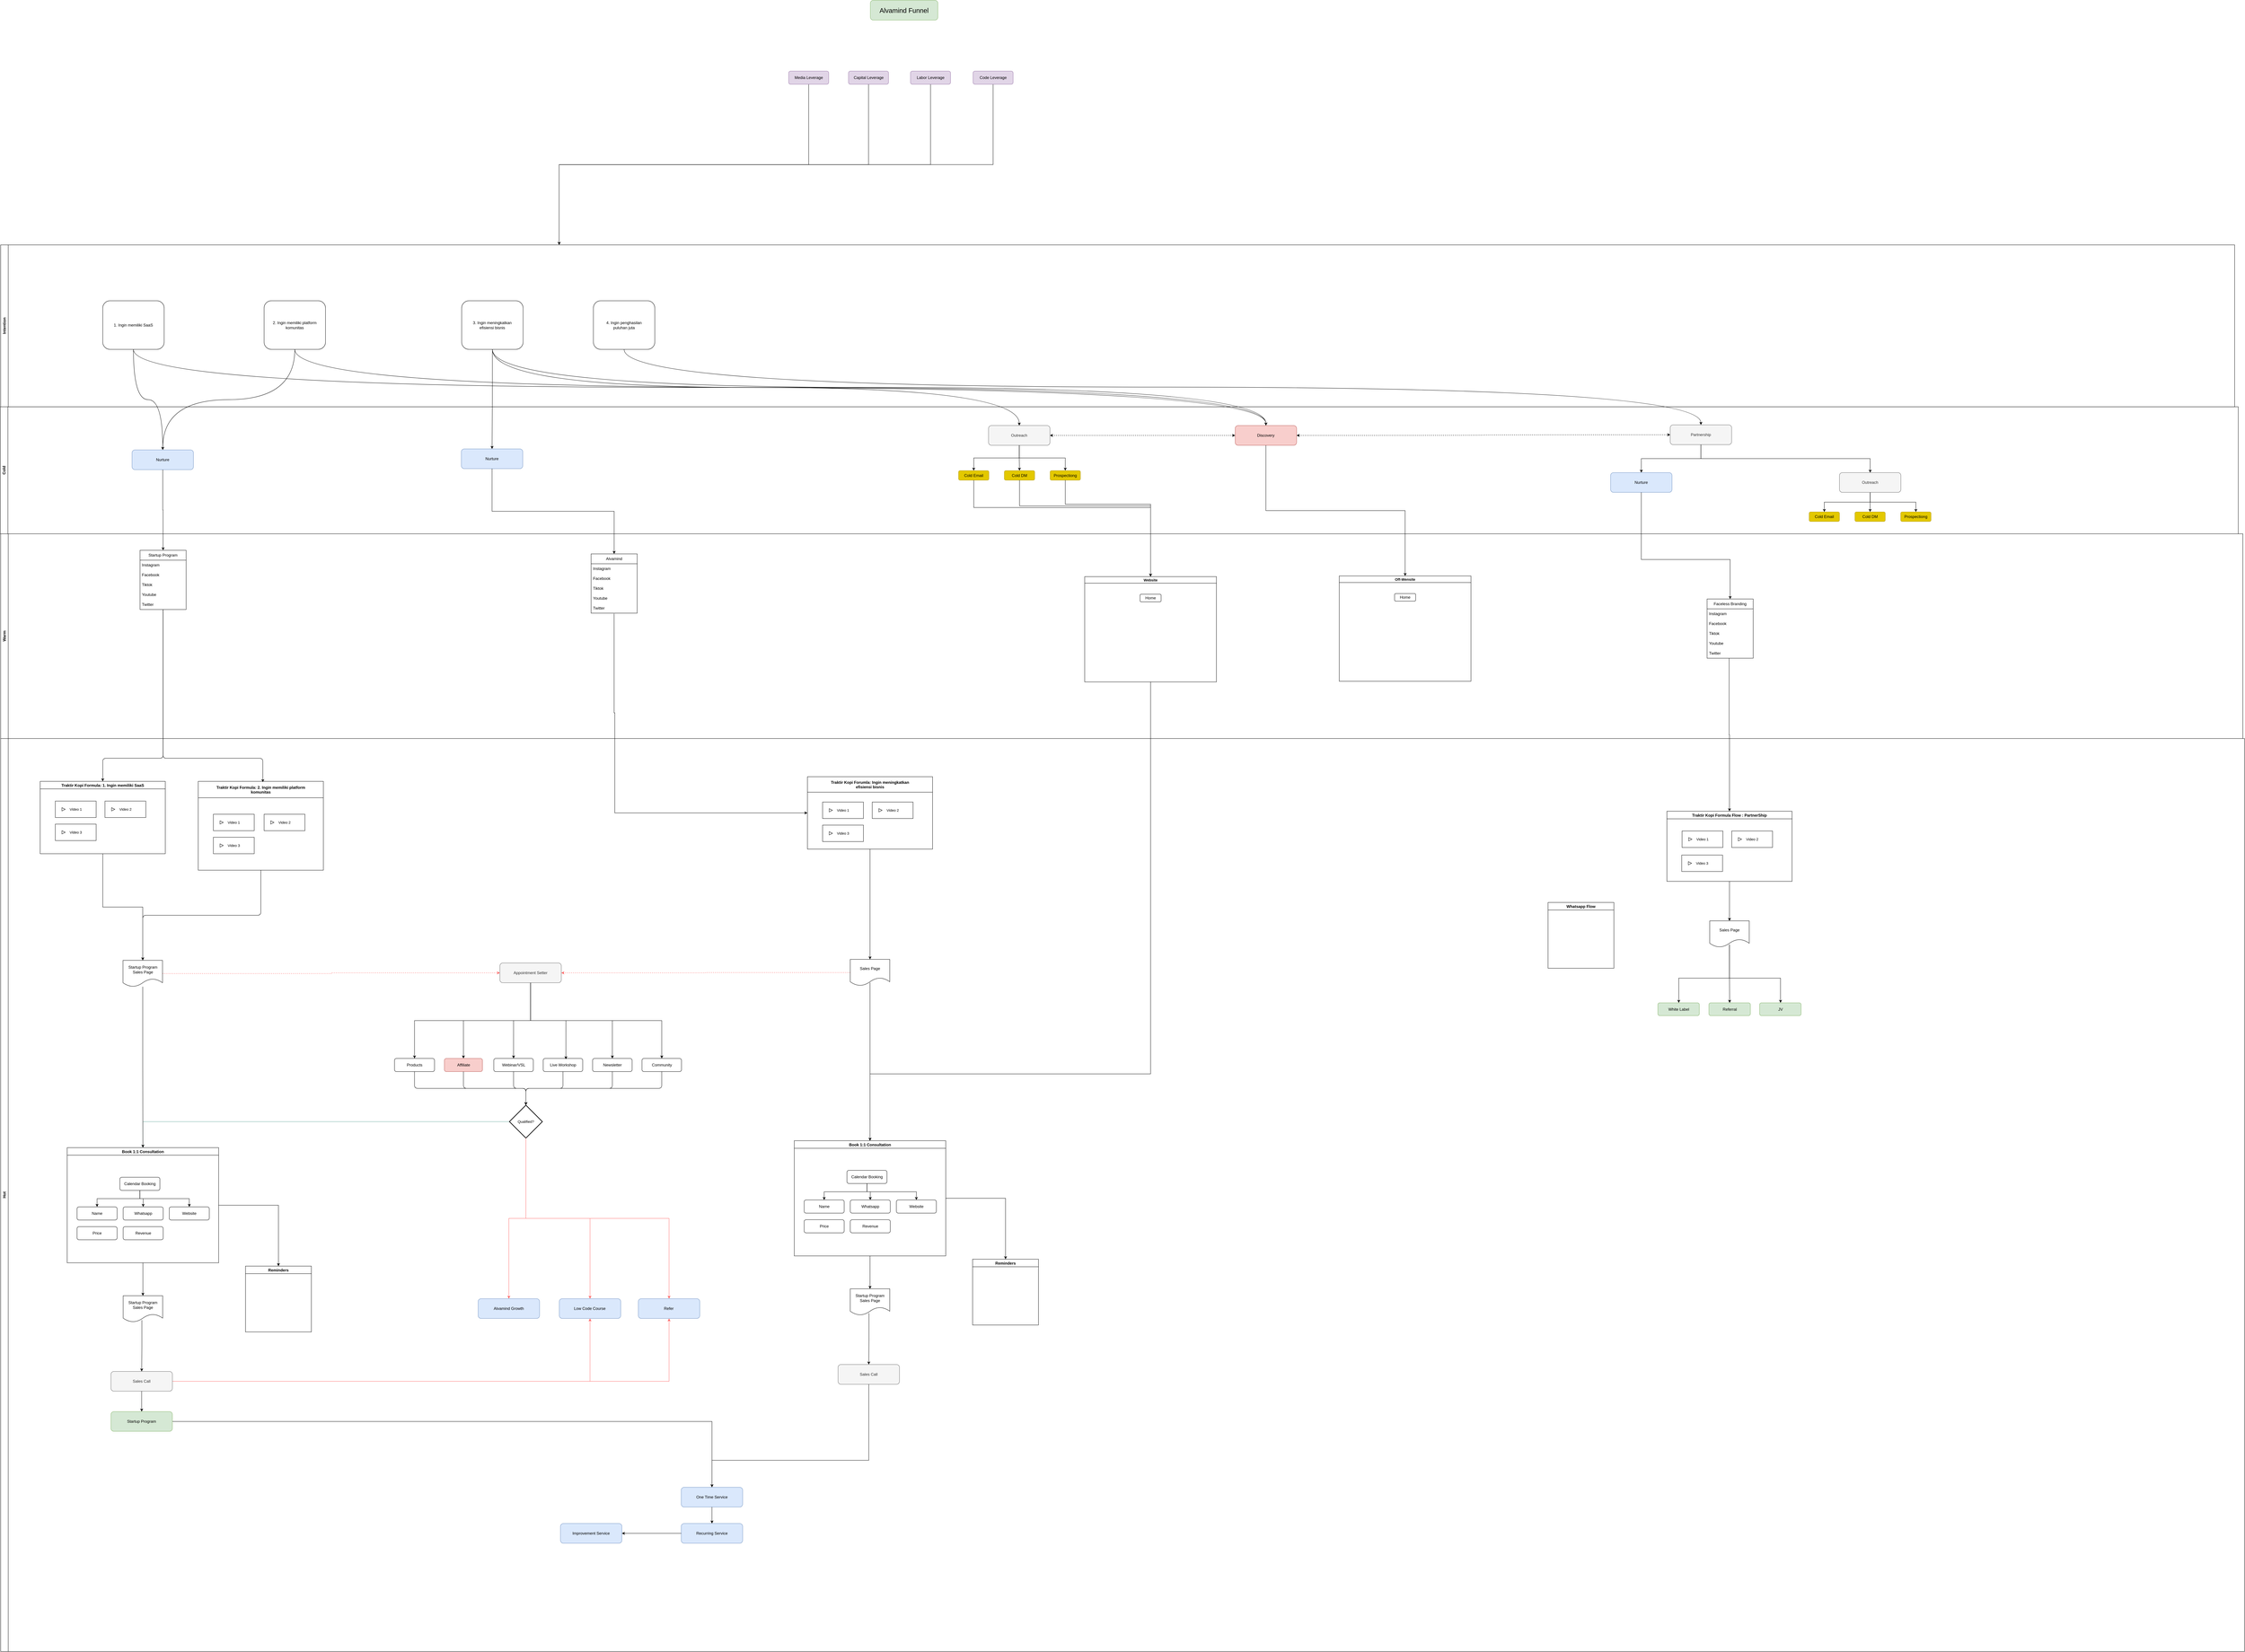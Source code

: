 <mxfile version="24.0.1" type="github">
  <diagram id="C5RBs43oDa-KdzZeNtuy" name="Page-1">
    <mxGraphModel dx="5123" dy="4227" grid="0" gridSize="10" guides="1" tooltips="1" connect="1" arrows="1" fold="1" page="0" pageScale="1" pageWidth="827" pageHeight="1169" math="0" shadow="0">
      <root>
        <mxCell id="WIyWlLk6GJQsqaUBKTNV-0" />
        <mxCell id="WIyWlLk6GJQsqaUBKTNV-1" parent="WIyWlLk6GJQsqaUBKTNV-0" />
        <mxCell id="h3dstFZ0GZ_8up571DV0-6" value="" style="group" parent="WIyWlLk6GJQsqaUBKTNV-1" vertex="1" connectable="0">
          <mxGeometry x="89" y="-270" width="6784" height="492" as="geometry" />
        </mxCell>
        <mxCell id="h3dstFZ0GZ_8up571DV0-5" value="Intention" style="swimlane;horizontal=0;whiteSpace=wrap;html=1;" parent="h3dstFZ0GZ_8up571DV0-6" vertex="1">
          <mxGeometry x="1" y="-9.84" width="6784" height="492" as="geometry">
            <mxRectangle width="40" height="140" as="alternateBounds" />
          </mxGeometry>
        </mxCell>
        <mxCell id="h3dstFZ0GZ_8up571DV0-1" value="1. Ingin memiliki SaaS" style="whiteSpace=wrap;html=1;rounded=1;" parent="h3dstFZ0GZ_8up571DV0-5" vertex="1">
          <mxGeometry x="310.002" y="169.74" width="186.486" height="147.6" as="geometry" />
        </mxCell>
        <mxCell id="h3dstFZ0GZ_8up571DV0-3" value="2. Ingin memiliki platform&lt;div&gt;komunitas&lt;/div&gt;" style="whiteSpace=wrap;html=1;rounded=1;" parent="h3dstFZ0GZ_8up571DV0-5" vertex="1">
          <mxGeometry x="800.002" y="169.74" width="186.486" height="147.6" as="geometry" />
        </mxCell>
        <mxCell id="h3dstFZ0GZ_8up571DV0-7" value="4. Ingin penghasilan&lt;div&gt;puluhan juta&lt;/div&gt;" style="whiteSpace=wrap;html=1;rounded=1;" parent="h3dstFZ0GZ_8up571DV0-5" vertex="1">
          <mxGeometry x="1800.001" y="169.74" width="186.486" height="147.6" as="geometry" />
        </mxCell>
        <mxCell id="h3dstFZ0GZ_8up571DV0-9" value="3. Ingin meningkatkan&lt;div&gt;efisiensi bisnis&lt;/div&gt;" style="whiteSpace=wrap;html=1;rounded=1;" parent="h3dstFZ0GZ_8up571DV0-5" vertex="1">
          <mxGeometry x="1400.001" y="169.74" width="186.486" height="147.6" as="geometry" />
        </mxCell>
        <mxCell id="h3dstFZ0GZ_8up571DV0-10" value="Cold" style="swimlane;horizontal=0;whiteSpace=wrap;html=1;" parent="WIyWlLk6GJQsqaUBKTNV-1" vertex="1">
          <mxGeometry x="89" y="212" width="6796" height="386" as="geometry">
            <mxRectangle x="90" y="580" width="40" height="140" as="alternateBounds" />
          </mxGeometry>
        </mxCell>
        <mxCell id="h3dstFZ0GZ_8up571DV0-16" value="Nurture" style="whiteSpace=wrap;html=1;rounded=1;fillColor=#dae8fc;strokeColor=#6c8ebf;" parent="h3dstFZ0GZ_8up571DV0-10" vertex="1">
          <mxGeometry x="400.002" y="131" width="186.486" height="60" as="geometry" />
        </mxCell>
        <mxCell id="V-qmwgvxD_3r_GA5c2QT-43" value="Nurture" style="whiteSpace=wrap;html=1;rounded=1;fillColor=#dae8fc;strokeColor=#6c8ebf;" parent="h3dstFZ0GZ_8up571DV0-10" vertex="1">
          <mxGeometry x="1400.002" y="128" width="186.486" height="60" as="geometry" />
        </mxCell>
        <mxCell id="ShHqvQenW79oIGWiwbps-80" value="" style="group" vertex="1" connectable="0" parent="h3dstFZ0GZ_8up571DV0-10">
          <mxGeometry x="3001.002" y="57" width="938.486" height="60" as="geometry" />
        </mxCell>
        <mxCell id="h3dstFZ0GZ_8up571DV0-12" value="Outreach" style="whiteSpace=wrap;html=1;rounded=1;fillColor=#f5f5f5;fontColor=#333333;strokeColor=#666666;" parent="ShHqvQenW79oIGWiwbps-80" vertex="1">
          <mxGeometry width="186.486" height="60" as="geometry" />
        </mxCell>
        <mxCell id="V-qmwgvxD_3r_GA5c2QT-47" value="" style="edgeStyle=orthogonalEdgeStyle;curved=1;rounded=0;orthogonalLoop=1;jettySize=auto;html=1;exitX=1;exitY=0.5;exitDx=0;exitDy=0;strokeColor=default;align=center;verticalAlign=middle;fontFamily=Helvetica;fontSize=11;fontColor=default;labelBackgroundColor=default;endArrow=classic;startArrow=classic;startFill=1;dashed=1;" parent="ShHqvQenW79oIGWiwbps-80" source="h3dstFZ0GZ_8up571DV0-12" target="h3dstFZ0GZ_8up571DV0-15" edge="1">
          <mxGeometry relative="1" as="geometry">
            <mxPoint x="-324.002" y="613" as="sourcePoint" />
            <mxPoint x="82.998" y="703" as="targetPoint" />
          </mxGeometry>
        </mxCell>
        <mxCell id="h3dstFZ0GZ_8up571DV0-15" value="Discovery" style="whiteSpace=wrap;html=1;rounded=1;fillColor=#f8cecc;strokeColor=#b85450;" parent="ShHqvQenW79oIGWiwbps-80" vertex="1">
          <mxGeometry x="749" width="186.486" height="60" as="geometry" />
        </mxCell>
        <mxCell id="ShHqvQenW79oIGWiwbps-130" style="edgeStyle=orthogonalEdgeStyle;rounded=0;orthogonalLoop=1;jettySize=auto;html=1;exitX=0.5;exitY=1;exitDx=0;exitDy=0;" edge="1" parent="h3dstFZ0GZ_8up571DV0-10" source="h3dstFZ0GZ_8up571DV0-12" target="ShHqvQenW79oIGWiwbps-127">
          <mxGeometry relative="1" as="geometry" />
        </mxCell>
        <mxCell id="ShHqvQenW79oIGWiwbps-131" style="edgeStyle=orthogonalEdgeStyle;rounded=0;orthogonalLoop=1;jettySize=auto;html=1;exitX=0.5;exitY=1;exitDx=0;exitDy=0;entryX=0.5;entryY=0;entryDx=0;entryDy=0;" edge="1" parent="h3dstFZ0GZ_8up571DV0-10" source="h3dstFZ0GZ_8up571DV0-12" target="ShHqvQenW79oIGWiwbps-128">
          <mxGeometry relative="1" as="geometry" />
        </mxCell>
        <mxCell id="ShHqvQenW79oIGWiwbps-132" style="edgeStyle=orthogonalEdgeStyle;rounded=0;orthogonalLoop=1;jettySize=auto;html=1;exitX=0.5;exitY=1;exitDx=0;exitDy=0;entryX=0.5;entryY=0;entryDx=0;entryDy=0;" edge="1" parent="h3dstFZ0GZ_8up571DV0-10" source="h3dstFZ0GZ_8up571DV0-12" target="ShHqvQenW79oIGWiwbps-129">
          <mxGeometry relative="1" as="geometry" />
        </mxCell>
        <mxCell id="ShHqvQenW79oIGWiwbps-133" value="" style="group" vertex="1" connectable="0" parent="h3dstFZ0GZ_8up571DV0-10">
          <mxGeometry x="2910" y="194" width="370" height="29" as="geometry" />
        </mxCell>
        <mxCell id="ShHqvQenW79oIGWiwbps-127" value="Cold Email" style="whiteSpace=wrap;html=1;rounded=1;fillColor=#e3c800;strokeColor=#B09500;fontColor=#000000;" vertex="1" parent="ShHqvQenW79oIGWiwbps-133">
          <mxGeometry width="92" height="29" as="geometry" />
        </mxCell>
        <mxCell id="ShHqvQenW79oIGWiwbps-128" value="Cold DM" style="whiteSpace=wrap;html=1;rounded=1;fillColor=#e3c800;strokeColor=#B09500;fontColor=#000000;" vertex="1" parent="ShHqvQenW79oIGWiwbps-133">
          <mxGeometry x="139" width="92" height="29" as="geometry" />
        </mxCell>
        <mxCell id="ShHqvQenW79oIGWiwbps-129" value="Prospectiong" style="whiteSpace=wrap;html=1;rounded=1;fillColor=#e3c800;strokeColor=#B09500;fontColor=#000000;" vertex="1" parent="ShHqvQenW79oIGWiwbps-133">
          <mxGeometry x="278" width="92" height="29" as="geometry" />
        </mxCell>
        <mxCell id="h3dstFZ0GZ_8up571DV0-14" value="Partnership" style="whiteSpace=wrap;html=1;rounded=1;fillColor=#f5f5f5;fontColor=#333333;strokeColor=#666666;" parent="h3dstFZ0GZ_8up571DV0-10" vertex="1">
          <mxGeometry x="5071.001" y="55" width="186.486" height="60" as="geometry" />
        </mxCell>
        <mxCell id="h3dstFZ0GZ_8up571DV0-56" style="edgeStyle=orthogonalEdgeStyle;curved=1;rounded=0;orthogonalLoop=1;jettySize=auto;html=1;exitX=1;exitY=0.5;exitDx=0;exitDy=0;strokeColor=default;align=center;verticalAlign=middle;fontFamily=Helvetica;fontSize=11;fontColor=default;labelBackgroundColor=default;endArrow=classic;startArrow=classic;startFill=1;dashed=1;" parent="h3dstFZ0GZ_8up571DV0-10" source="h3dstFZ0GZ_8up571DV0-15" target="h3dstFZ0GZ_8up571DV0-14" edge="1">
          <mxGeometry relative="1" as="geometry" />
        </mxCell>
        <mxCell id="ShHqvQenW79oIGWiwbps-135" value="" style="group" vertex="1" connectable="0" parent="h3dstFZ0GZ_8up571DV0-10">
          <mxGeometry x="5493" y="319.5" width="370" height="29" as="geometry" />
        </mxCell>
        <mxCell id="ShHqvQenW79oIGWiwbps-136" value="Cold Email" style="whiteSpace=wrap;html=1;rounded=1;fillColor=#e3c800;strokeColor=#B09500;fontColor=#000000;" vertex="1" parent="ShHqvQenW79oIGWiwbps-135">
          <mxGeometry width="92" height="29" as="geometry" />
        </mxCell>
        <mxCell id="ShHqvQenW79oIGWiwbps-137" value="Cold DM" style="whiteSpace=wrap;html=1;rounded=1;fillColor=#e3c800;strokeColor=#B09500;fontColor=#000000;" vertex="1" parent="ShHqvQenW79oIGWiwbps-135">
          <mxGeometry x="139" width="92" height="29" as="geometry" />
        </mxCell>
        <mxCell id="ShHqvQenW79oIGWiwbps-138" value="Prospectiong" style="whiteSpace=wrap;html=1;rounded=1;fillColor=#e3c800;strokeColor=#B09500;fontColor=#000000;" vertex="1" parent="ShHqvQenW79oIGWiwbps-135">
          <mxGeometry x="278" width="92" height="29" as="geometry" />
        </mxCell>
        <mxCell id="ShHqvQenW79oIGWiwbps-144" style="edgeStyle=orthogonalEdgeStyle;rounded=0;orthogonalLoop=1;jettySize=auto;html=1;exitX=0.5;exitY=1;exitDx=0;exitDy=0;" edge="1" parent="h3dstFZ0GZ_8up571DV0-10" source="ShHqvQenW79oIGWiwbps-140" target="ShHqvQenW79oIGWiwbps-136">
          <mxGeometry relative="1" as="geometry" />
        </mxCell>
        <mxCell id="ShHqvQenW79oIGWiwbps-145" style="edgeStyle=orthogonalEdgeStyle;rounded=0;orthogonalLoop=1;jettySize=auto;html=1;exitX=0.5;exitY=1;exitDx=0;exitDy=0;" edge="1" parent="h3dstFZ0GZ_8up571DV0-10" source="ShHqvQenW79oIGWiwbps-140" target="ShHqvQenW79oIGWiwbps-137">
          <mxGeometry relative="1" as="geometry" />
        </mxCell>
        <mxCell id="ShHqvQenW79oIGWiwbps-146" style="edgeStyle=orthogonalEdgeStyle;rounded=0;orthogonalLoop=1;jettySize=auto;html=1;exitX=0.5;exitY=1;exitDx=0;exitDy=0;" edge="1" parent="h3dstFZ0GZ_8up571DV0-10" source="ShHqvQenW79oIGWiwbps-140" target="ShHqvQenW79oIGWiwbps-138">
          <mxGeometry relative="1" as="geometry" />
        </mxCell>
        <mxCell id="ShHqvQenW79oIGWiwbps-140" value="Outreach" style="whiteSpace=wrap;html=1;rounded=1;fillColor=#f5f5f5;fontColor=#333333;strokeColor=#666666;" vertex="1" parent="h3dstFZ0GZ_8up571DV0-10">
          <mxGeometry x="5585.002" y="200" width="186.486" height="60" as="geometry" />
        </mxCell>
        <mxCell id="ShHqvQenW79oIGWiwbps-141" value="Nurture" style="whiteSpace=wrap;html=1;rounded=1;fillColor=#dae8fc;strokeColor=#6c8ebf;" vertex="1" parent="h3dstFZ0GZ_8up571DV0-10">
          <mxGeometry x="4890.002" y="200" width="186.486" height="60" as="geometry" />
        </mxCell>
        <mxCell id="ShHqvQenW79oIGWiwbps-142" style="edgeStyle=orthogonalEdgeStyle;rounded=0;orthogonalLoop=1;jettySize=auto;html=1;exitX=0.5;exitY=1;exitDx=0;exitDy=0;" edge="1" parent="h3dstFZ0GZ_8up571DV0-10" source="h3dstFZ0GZ_8up571DV0-14" target="ShHqvQenW79oIGWiwbps-141">
          <mxGeometry relative="1" as="geometry" />
        </mxCell>
        <mxCell id="ShHqvQenW79oIGWiwbps-143" style="edgeStyle=orthogonalEdgeStyle;rounded=0;orthogonalLoop=1;jettySize=auto;html=1;exitX=0.5;exitY=1;exitDx=0;exitDy=0;" edge="1" parent="h3dstFZ0GZ_8up571DV0-10" source="h3dstFZ0GZ_8up571DV0-14" target="ShHqvQenW79oIGWiwbps-140">
          <mxGeometry relative="1" as="geometry" />
        </mxCell>
        <mxCell id="h3dstFZ0GZ_8up571DV0-18" style="edgeStyle=orthogonalEdgeStyle;rounded=0;orthogonalLoop=1;jettySize=auto;html=1;exitX=0.5;exitY=1;exitDx=0;exitDy=0;entryX=0.5;entryY=0;entryDx=0;entryDy=0;ignoreEdge=0;curved=1;" parent="WIyWlLk6GJQsqaUBKTNV-1" source="h3dstFZ0GZ_8up571DV0-3" target="h3dstFZ0GZ_8up571DV0-15" edge="1">
          <mxGeometry relative="1" as="geometry" />
        </mxCell>
        <mxCell id="h3dstFZ0GZ_8up571DV0-20" style="edgeStyle=orthogonalEdgeStyle;rounded=0;orthogonalLoop=1;jettySize=auto;html=1;exitX=0.5;exitY=1;exitDx=0;exitDy=0;curved=1;" parent="WIyWlLk6GJQsqaUBKTNV-1" source="h3dstFZ0GZ_8up571DV0-7" target="h3dstFZ0GZ_8up571DV0-14" edge="1">
          <mxGeometry relative="1" as="geometry" />
        </mxCell>
        <mxCell id="h3dstFZ0GZ_8up571DV0-21" style="edgeStyle=orthogonalEdgeStyle;rounded=0;orthogonalLoop=1;jettySize=auto;html=1;exitX=0.5;exitY=1;exitDx=0;exitDy=0;entryX=0.5;entryY=0;entryDx=0;entryDy=0;curved=1;" parent="WIyWlLk6GJQsqaUBKTNV-1" source="h3dstFZ0GZ_8up571DV0-9" target="h3dstFZ0GZ_8up571DV0-12" edge="1">
          <mxGeometry relative="1" as="geometry" />
        </mxCell>
        <mxCell id="h3dstFZ0GZ_8up571DV0-23" value="Hot" style="swimlane;horizontal=0;whiteSpace=wrap;html=1;" parent="WIyWlLk6GJQsqaUBKTNV-1" vertex="1">
          <mxGeometry x="90" y="1220" width="6814" height="2774" as="geometry">
            <mxRectangle x="90" y="580" width="40" height="140" as="alternateBounds" />
          </mxGeometry>
        </mxCell>
        <mxCell id="ShHqvQenW79oIGWiwbps-109" style="edgeStyle=orthogonalEdgeStyle;rounded=0;orthogonalLoop=1;jettySize=auto;html=1;exitX=0.5;exitY=1;exitDx=0;exitDy=0;entryX=0.5;entryY=0;entryDx=0;entryDy=0;" edge="1" parent="h3dstFZ0GZ_8up571DV0-23" source="oqXbIOu5vH3vc9hyWZ94-43" target="ShHqvQenW79oIGWiwbps-12">
          <mxGeometry relative="1" as="geometry" />
        </mxCell>
        <mxCell id="oqXbIOu5vH3vc9hyWZ94-43" value="Traktir Kopi Formula: 1. Ingin memiliki SaaS" style="swimlane;" parent="h3dstFZ0GZ_8up571DV0-23" vertex="1">
          <mxGeometry x="120" y="130" width="380" height="220" as="geometry" />
        </mxCell>
        <mxCell id="oqXbIOu5vH3vc9hyWZ94-44" value="Video 1" style="html=1;whiteSpace=wrap;container=1;recursiveResize=0;collapsible=0;fontFamily=Helvetica;fontSize=11;fontColor=default;labelBackgroundColor=default;" parent="oqXbIOu5vH3vc9hyWZ94-43" vertex="1">
          <mxGeometry x="46" y="60" width="124" height="50" as="geometry" />
        </mxCell>
        <mxCell id="oqXbIOu5vH3vc9hyWZ94-45" value="" style="triangle;html=1;whiteSpace=wrap;fontFamily=Helvetica;fontSize=11;fontColor=default;labelBackgroundColor=default;" parent="oqXbIOu5vH3vc9hyWZ94-44" vertex="1">
          <mxGeometry x="20" y="20" width="10" height="10" as="geometry" />
        </mxCell>
        <mxCell id="oqXbIOu5vH3vc9hyWZ94-47" value="Video 2" style="html=1;whiteSpace=wrap;container=1;recursiveResize=0;collapsible=0;fontFamily=Helvetica;fontSize=11;fontColor=default;labelBackgroundColor=default;" parent="oqXbIOu5vH3vc9hyWZ94-43" vertex="1">
          <mxGeometry x="196.75" y="60" width="124" height="50" as="geometry" />
        </mxCell>
        <mxCell id="oqXbIOu5vH3vc9hyWZ94-48" value="" style="triangle;html=1;whiteSpace=wrap;fontFamily=Helvetica;fontSize=11;fontColor=default;labelBackgroundColor=default;" parent="oqXbIOu5vH3vc9hyWZ94-47" vertex="1">
          <mxGeometry x="20" y="20" width="10" height="10" as="geometry" />
        </mxCell>
        <mxCell id="oqXbIOu5vH3vc9hyWZ94-49" value="Video 3" style="html=1;whiteSpace=wrap;container=1;recursiveResize=0;collapsible=0;fontFamily=Helvetica;fontSize=11;fontColor=default;labelBackgroundColor=default;" parent="oqXbIOu5vH3vc9hyWZ94-43" vertex="1">
          <mxGeometry x="46" y="130" width="124" height="50" as="geometry" />
        </mxCell>
        <mxCell id="oqXbIOu5vH3vc9hyWZ94-50" value="" style="triangle;html=1;whiteSpace=wrap;fontFamily=Helvetica;fontSize=11;fontColor=default;labelBackgroundColor=default;" parent="oqXbIOu5vH3vc9hyWZ94-49" vertex="1">
          <mxGeometry x="20" y="20" width="10" height="10" as="geometry" />
        </mxCell>
        <mxCell id="ShHqvQenW79oIGWiwbps-33" style="edgeStyle=orthogonalEdgeStyle;rounded=1;orthogonalLoop=1;jettySize=auto;html=1;exitX=0.5;exitY=1;exitDx=0;exitDy=0;entryX=0.5;entryY=0;entryDx=0;entryDy=0;curved=0;" edge="1" parent="h3dstFZ0GZ_8up571DV0-23" source="oqXbIOu5vH3vc9hyWZ94-73" target="ShHqvQenW79oIGWiwbps-12">
          <mxGeometry relative="1" as="geometry" />
        </mxCell>
        <mxCell id="oqXbIOu5vH3vc9hyWZ94-73" value="Traktir Kopi Formula: 2. Ingin memiliki platform&#xa;komunitas" style="swimlane;startSize=50;" parent="h3dstFZ0GZ_8up571DV0-23" vertex="1">
          <mxGeometry x="600" y="130" width="380" height="270" as="geometry" />
        </mxCell>
        <mxCell id="oqXbIOu5vH3vc9hyWZ94-74" value="Video 1" style="html=1;whiteSpace=wrap;container=1;recursiveResize=0;collapsible=0;fontFamily=Helvetica;fontSize=11;fontColor=default;labelBackgroundColor=default;" parent="oqXbIOu5vH3vc9hyWZ94-73" vertex="1">
          <mxGeometry x="46" y="100" width="124" height="50" as="geometry" />
        </mxCell>
        <mxCell id="oqXbIOu5vH3vc9hyWZ94-75" value="" style="triangle;html=1;whiteSpace=wrap;fontFamily=Helvetica;fontSize=11;fontColor=default;labelBackgroundColor=default;" parent="oqXbIOu5vH3vc9hyWZ94-74" vertex="1">
          <mxGeometry x="20" y="20" width="10" height="10" as="geometry" />
        </mxCell>
        <mxCell id="oqXbIOu5vH3vc9hyWZ94-77" value="Video 2" style="html=1;whiteSpace=wrap;container=1;recursiveResize=0;collapsible=0;fontFamily=Helvetica;fontSize=11;fontColor=default;labelBackgroundColor=default;" parent="oqXbIOu5vH3vc9hyWZ94-73" vertex="1">
          <mxGeometry x="200" y="100" width="124" height="50" as="geometry" />
        </mxCell>
        <mxCell id="oqXbIOu5vH3vc9hyWZ94-78" value="" style="triangle;html=1;whiteSpace=wrap;fontFamily=Helvetica;fontSize=11;fontColor=default;labelBackgroundColor=default;" parent="oqXbIOu5vH3vc9hyWZ94-77" vertex="1">
          <mxGeometry x="20" y="20" width="10" height="10" as="geometry" />
        </mxCell>
        <mxCell id="oqXbIOu5vH3vc9hyWZ94-79" value="Video 3" style="html=1;whiteSpace=wrap;container=1;recursiveResize=0;collapsible=0;fontFamily=Helvetica;fontSize=11;fontColor=default;labelBackgroundColor=default;" parent="oqXbIOu5vH3vc9hyWZ94-73" vertex="1">
          <mxGeometry x="46" y="170" width="124" height="50" as="geometry" />
        </mxCell>
        <mxCell id="oqXbIOu5vH3vc9hyWZ94-80" value="" style="triangle;html=1;whiteSpace=wrap;fontFamily=Helvetica;fontSize=11;fontColor=default;labelBackgroundColor=default;" parent="oqXbIOu5vH3vc9hyWZ94-79" vertex="1">
          <mxGeometry x="20" y="20" width="10" height="10" as="geometry" />
        </mxCell>
        <mxCell id="ShHqvQenW79oIGWiwbps-63" style="edgeStyle=orthogonalEdgeStyle;rounded=0;orthogonalLoop=1;jettySize=auto;html=1;exitX=0.5;exitY=1;exitDx=0;exitDy=0;" edge="1" parent="h3dstFZ0GZ_8up571DV0-23" source="oqXbIOu5vH3vc9hyWZ94-81" target="ShHqvQenW79oIGWiwbps-62">
          <mxGeometry relative="1" as="geometry" />
        </mxCell>
        <mxCell id="oqXbIOu5vH3vc9hyWZ94-81" value="Traktir Kopi Forumla: Ingin meningkatkan&#xa;efisiensi bisnis" style="swimlane;startSize=47;" parent="h3dstFZ0GZ_8up571DV0-23" vertex="1">
          <mxGeometry x="2450" y="116" width="380" height="220" as="geometry" />
        </mxCell>
        <mxCell id="oqXbIOu5vH3vc9hyWZ94-82" value="Video 1" style="html=1;whiteSpace=wrap;container=1;recursiveResize=0;collapsible=0;fontFamily=Helvetica;fontSize=11;fontColor=default;labelBackgroundColor=default;" parent="oqXbIOu5vH3vc9hyWZ94-81" vertex="1">
          <mxGeometry x="46" y="77" width="124" height="50" as="geometry" />
        </mxCell>
        <mxCell id="oqXbIOu5vH3vc9hyWZ94-83" value="" style="triangle;html=1;whiteSpace=wrap;fontFamily=Helvetica;fontSize=11;fontColor=default;labelBackgroundColor=default;" parent="oqXbIOu5vH3vc9hyWZ94-82" vertex="1">
          <mxGeometry x="20" y="20" width="10" height="10" as="geometry" />
        </mxCell>
        <mxCell id="oqXbIOu5vH3vc9hyWZ94-84" value="Video 2" style="html=1;whiteSpace=wrap;container=1;recursiveResize=0;collapsible=0;fontFamily=Helvetica;fontSize=11;fontColor=default;labelBackgroundColor=default;" parent="oqXbIOu5vH3vc9hyWZ94-81" vertex="1">
          <mxGeometry x="196.75" y="77" width="124" height="50" as="geometry" />
        </mxCell>
        <mxCell id="oqXbIOu5vH3vc9hyWZ94-85" value="" style="triangle;html=1;whiteSpace=wrap;fontFamily=Helvetica;fontSize=11;fontColor=default;labelBackgroundColor=default;" parent="oqXbIOu5vH3vc9hyWZ94-84" vertex="1">
          <mxGeometry x="20" y="20" width="10" height="10" as="geometry" />
        </mxCell>
        <mxCell id="oqXbIOu5vH3vc9hyWZ94-86" value="Video 3" style="html=1;whiteSpace=wrap;container=1;recursiveResize=0;collapsible=0;fontFamily=Helvetica;fontSize=11;fontColor=default;labelBackgroundColor=default;" parent="oqXbIOu5vH3vc9hyWZ94-81" vertex="1">
          <mxGeometry x="46" y="147" width="124" height="50" as="geometry" />
        </mxCell>
        <mxCell id="oqXbIOu5vH3vc9hyWZ94-87" value="" style="triangle;html=1;whiteSpace=wrap;fontFamily=Helvetica;fontSize=11;fontColor=default;labelBackgroundColor=default;" parent="oqXbIOu5vH3vc9hyWZ94-86" vertex="1">
          <mxGeometry x="20" y="20" width="10" height="10" as="geometry" />
        </mxCell>
        <mxCell id="ShHqvQenW79oIGWiwbps-123" style="edgeStyle=orthogonalEdgeStyle;rounded=0;orthogonalLoop=1;jettySize=auto;html=1;exitX=0.5;exitY=1;exitDx=0;exitDy=0;" edge="1" parent="h3dstFZ0GZ_8up571DV0-23" source="oqXbIOu5vH3vc9hyWZ94-52" target="ShHqvQenW79oIGWiwbps-122">
          <mxGeometry relative="1" as="geometry" />
        </mxCell>
        <mxCell id="oqXbIOu5vH3vc9hyWZ94-52" value="Traktir Kopi Formula Flow : PartnerShip" style="swimlane;" parent="h3dstFZ0GZ_8up571DV0-23" vertex="1">
          <mxGeometry x="5060" y="221" width="380" height="213" as="geometry" />
        </mxCell>
        <mxCell id="oqXbIOu5vH3vc9hyWZ94-53" value="Video 1" style="html=1;whiteSpace=wrap;container=1;recursiveResize=0;collapsible=0;fontFamily=Helvetica;fontSize=11;fontColor=default;labelBackgroundColor=default;" parent="oqXbIOu5vH3vc9hyWZ94-52" vertex="1">
          <mxGeometry x="46" y="60" width="124" height="50" as="geometry" />
        </mxCell>
        <mxCell id="oqXbIOu5vH3vc9hyWZ94-54" value="" style="triangle;html=1;whiteSpace=wrap;fontFamily=Helvetica;fontSize=11;fontColor=default;labelBackgroundColor=default;" parent="oqXbIOu5vH3vc9hyWZ94-53" vertex="1">
          <mxGeometry x="20" y="20" width="10" height="10" as="geometry" />
        </mxCell>
        <mxCell id="oqXbIOu5vH3vc9hyWZ94-56" value="Video 2" style="html=1;whiteSpace=wrap;container=1;recursiveResize=0;collapsible=0;fontFamily=Helvetica;fontSize=11;fontColor=default;labelBackgroundColor=default;" parent="oqXbIOu5vH3vc9hyWZ94-52" vertex="1">
          <mxGeometry x="196.75" y="60" width="124" height="50" as="geometry" />
        </mxCell>
        <mxCell id="oqXbIOu5vH3vc9hyWZ94-57" value="" style="triangle;html=1;whiteSpace=wrap;fontFamily=Helvetica;fontSize=11;fontColor=default;labelBackgroundColor=default;" parent="oqXbIOu5vH3vc9hyWZ94-56" vertex="1">
          <mxGeometry x="20" y="20" width="10" height="10" as="geometry" />
        </mxCell>
        <mxCell id="oqXbIOu5vH3vc9hyWZ94-58" value="Video 3" style="html=1;whiteSpace=wrap;container=1;recursiveResize=0;collapsible=0;fontFamily=Helvetica;fontSize=11;fontColor=default;labelBackgroundColor=default;" parent="oqXbIOu5vH3vc9hyWZ94-52" vertex="1">
          <mxGeometry x="45" y="133" width="124" height="50" as="geometry" />
        </mxCell>
        <mxCell id="oqXbIOu5vH3vc9hyWZ94-59" value="" style="triangle;html=1;whiteSpace=wrap;fontFamily=Helvetica;fontSize=11;fontColor=default;labelBackgroundColor=default;" parent="oqXbIOu5vH3vc9hyWZ94-58" vertex="1">
          <mxGeometry x="20" y="20" width="10" height="10" as="geometry" />
        </mxCell>
        <mxCell id="V-qmwgvxD_3r_GA5c2QT-21" style="edgeStyle=orthogonalEdgeStyle;rounded=0;orthogonalLoop=1;jettySize=auto;html=1;exitX=1;exitY=0.5;exitDx=0;exitDy=0;strokeColor=#FF6666;" parent="h3dstFZ0GZ_8up571DV0-23" source="V-qmwgvxD_3r_GA5c2QT-12" target="V-qmwgvxD_3r_GA5c2QT-16" edge="1">
          <mxGeometry relative="1" as="geometry" />
        </mxCell>
        <mxCell id="ShHqvQenW79oIGWiwbps-13" style="edgeStyle=orthogonalEdgeStyle;rounded=0;orthogonalLoop=1;jettySize=auto;html=1;exitX=1;exitY=0.5;exitDx=0;exitDy=0;entryX=0.5;entryY=1;entryDx=0;entryDy=0;strokeColor=#FF6666;" edge="1" parent="h3dstFZ0GZ_8up571DV0-23" source="V-qmwgvxD_3r_GA5c2QT-12" target="V-qmwgvxD_3r_GA5c2QT-35">
          <mxGeometry relative="1" as="geometry" />
        </mxCell>
        <mxCell id="ShHqvQenW79oIGWiwbps-22" style="edgeStyle=orthogonalEdgeStyle;rounded=0;orthogonalLoop=1;jettySize=auto;html=1;exitX=1;exitY=0.5;exitDx=0;exitDy=0;strokeColor=#FF6666;dashed=1;" edge="1" parent="h3dstFZ0GZ_8up571DV0-23" source="ShHqvQenW79oIGWiwbps-12" target="ShHqvQenW79oIGWiwbps-9">
          <mxGeometry relative="1" as="geometry" />
        </mxCell>
        <mxCell id="ShHqvQenW79oIGWiwbps-37" style="edgeStyle=orthogonalEdgeStyle;rounded=0;orthogonalLoop=1;jettySize=auto;html=1;exitX=0;exitY=0.5;exitDx=0;exitDy=0;exitPerimeter=0;entryX=0.5;entryY=0;entryDx=0;entryDy=0;strokeColor=#67AB9F;" edge="1" parent="h3dstFZ0GZ_8up571DV0-23" source="ShHqvQenW79oIGWiwbps-36" target="V-qmwgvxD_3r_GA5c2QT-22">
          <mxGeometry relative="1" as="geometry" />
        </mxCell>
        <mxCell id="ShHqvQenW79oIGWiwbps-50" style="edgeStyle=orthogonalEdgeStyle;rounded=0;orthogonalLoop=1;jettySize=auto;html=1;exitX=1;exitY=0.5;exitDx=0;exitDy=0;" edge="1" parent="h3dstFZ0GZ_8up571DV0-23" source="ShHqvQenW79oIGWiwbps-49" target="V-qmwgvxD_3r_GA5c2QT-7">
          <mxGeometry relative="1" as="geometry" />
        </mxCell>
        <mxCell id="ShHqvQenW79oIGWiwbps-54" value="Whatsapp Flow" style="swimlane;" vertex="1" parent="h3dstFZ0GZ_8up571DV0-23">
          <mxGeometry x="4699" y="498" width="200" height="200" as="geometry" />
        </mxCell>
        <mxCell id="ShHqvQenW79oIGWiwbps-110" style="edgeStyle=orthogonalEdgeStyle;rounded=0;orthogonalLoop=1;jettySize=auto;html=1;exitX=0;exitY=0.5;exitDx=0;exitDy=0;entryX=1;entryY=0.5;entryDx=0;entryDy=0;strokeColor=#FF6666;dashed=1;" edge="1" parent="h3dstFZ0GZ_8up571DV0-23" source="ShHqvQenW79oIGWiwbps-62" target="ShHqvQenW79oIGWiwbps-9">
          <mxGeometry relative="1" as="geometry" />
        </mxCell>
        <mxCell id="ShHqvQenW79oIGWiwbps-62" value="Sales Page" style="shape=document;whiteSpace=wrap;html=1;boundedLbl=1;" vertex="1" parent="h3dstFZ0GZ_8up571DV0-23">
          <mxGeometry x="2580" y="671" width="120" height="80" as="geometry" />
        </mxCell>
        <mxCell id="ShHqvQenW79oIGWiwbps-83" value="" style="group" vertex="1" connectable="0" parent="h3dstFZ0GZ_8up571DV0-23">
          <mxGeometry x="1700.002" y="2275" width="553.246" height="170" as="geometry" />
        </mxCell>
        <mxCell id="V-qmwgvxD_3r_GA5c2QT-7" value="One Time Service" style="whiteSpace=wrap;html=1;rounded=1;fillColor=#dae8fc;strokeColor=#6c8ebf;" parent="ShHqvQenW79oIGWiwbps-83" vertex="1">
          <mxGeometry x="366.76" width="186.486" height="60" as="geometry" />
        </mxCell>
        <mxCell id="V-qmwgvxD_3r_GA5c2QT-8" value="Recurring Service" style="whiteSpace=wrap;html=1;rounded=1;fillColor=#dae8fc;strokeColor=#6c8ebf;" parent="ShHqvQenW79oIGWiwbps-83" vertex="1">
          <mxGeometry x="366.76" y="110" width="186.486" height="60" as="geometry" />
        </mxCell>
        <mxCell id="V-qmwgvxD_3r_GA5c2QT-11" style="edgeStyle=orthogonalEdgeStyle;rounded=0;orthogonalLoop=1;jettySize=auto;html=1;exitX=0.5;exitY=1;exitDx=0;exitDy=0;" parent="ShHqvQenW79oIGWiwbps-83" source="V-qmwgvxD_3r_GA5c2QT-7" target="V-qmwgvxD_3r_GA5c2QT-8" edge="1">
          <mxGeometry relative="1" as="geometry" />
        </mxCell>
        <mxCell id="V-qmwgvxD_3r_GA5c2QT-18" value="Improvement Service" style="whiteSpace=wrap;html=1;rounded=1;fillColor=#dae8fc;strokeColor=#6c8ebf;" parent="ShHqvQenW79oIGWiwbps-83" vertex="1">
          <mxGeometry y="110" width="186.486" height="60" as="geometry" />
        </mxCell>
        <mxCell id="V-qmwgvxD_3r_GA5c2QT-19" style="edgeStyle=orthogonalEdgeStyle;rounded=0;orthogonalLoop=1;jettySize=auto;html=1;exitX=0;exitY=0.5;exitDx=0;exitDy=0;entryX=1;entryY=0.5;entryDx=0;entryDy=0;" parent="ShHqvQenW79oIGWiwbps-83" source="V-qmwgvxD_3r_GA5c2QT-8" target="V-qmwgvxD_3r_GA5c2QT-18" edge="1">
          <mxGeometry relative="1" as="geometry" />
        </mxCell>
        <mxCell id="ShHqvQenW79oIGWiwbps-106" value="" style="group" vertex="1" connectable="0" parent="h3dstFZ0GZ_8up571DV0-23">
          <mxGeometry x="1196" y="682" width="926.978" height="1080" as="geometry" />
        </mxCell>
        <mxCell id="ShHqvQenW79oIGWiwbps-81" value="" style="group" vertex="1" connectable="0" parent="ShHqvQenW79oIGWiwbps-106">
          <mxGeometry width="871.56" height="532" as="geometry" />
        </mxCell>
        <mxCell id="h3dstFZ0GZ_8up571DV0-71" value="Affiliate" style="whiteSpace=wrap;html=1;rounded=1;fillColor=#f8cecc;strokeColor=#b85450;" parent="ShHqvQenW79oIGWiwbps-81" vertex="1">
          <mxGeometry x="151.56" y="290" width="115.56" height="40" as="geometry" />
        </mxCell>
        <mxCell id="h3dstFZ0GZ_8up571DV0-70" value="Products" style="whiteSpace=wrap;html=1;rounded=1;" parent="ShHqvQenW79oIGWiwbps-81" vertex="1">
          <mxGeometry y="290" width="121.56" height="40" as="geometry" />
        </mxCell>
        <mxCell id="h3dstFZ0GZ_8up571DV0-73" value="Webinar/VSL" style="whiteSpace=wrap;html=1;rounded=1;" parent="ShHqvQenW79oIGWiwbps-81" vertex="1">
          <mxGeometry x="301.56" y="290" width="120" height="40" as="geometry" />
        </mxCell>
        <mxCell id="h3dstFZ0GZ_8up571DV0-72" value="Live Workshop" style="whiteSpace=wrap;html=1;rounded=1;" parent="ShHqvQenW79oIGWiwbps-81" vertex="1">
          <mxGeometry x="451.56" y="290" width="120" height="40" as="geometry" />
        </mxCell>
        <mxCell id="h3dstFZ0GZ_8up571DV0-103" value="Newsletter" style="whiteSpace=wrap;html=1;rounded=1;" parent="ShHqvQenW79oIGWiwbps-81" vertex="1">
          <mxGeometry x="601.56" y="290" width="120" height="40" as="geometry" />
        </mxCell>
        <mxCell id="h3dstFZ0GZ_8up571DV0-104" value="Community" style="whiteSpace=wrap;html=1;rounded=1;" parent="ShHqvQenW79oIGWiwbps-81" vertex="1">
          <mxGeometry x="751.56" y="290" width="120" height="40" as="geometry" />
        </mxCell>
        <mxCell id="ShHqvQenW79oIGWiwbps-23" style="edgeStyle=orthogonalEdgeStyle;rounded=0;orthogonalLoop=1;jettySize=auto;html=1;exitX=0.5;exitY=1;exitDx=0;exitDy=0;" edge="1" parent="ShHqvQenW79oIGWiwbps-81" source="ShHqvQenW79oIGWiwbps-9" target="h3dstFZ0GZ_8up571DV0-70">
          <mxGeometry relative="1" as="geometry" />
        </mxCell>
        <mxCell id="ShHqvQenW79oIGWiwbps-24" style="edgeStyle=orthogonalEdgeStyle;rounded=0;orthogonalLoop=1;jettySize=auto;html=1;exitX=0.5;exitY=1;exitDx=0;exitDy=0;" edge="1" parent="ShHqvQenW79oIGWiwbps-81" source="ShHqvQenW79oIGWiwbps-9" target="h3dstFZ0GZ_8up571DV0-104">
          <mxGeometry relative="1" as="geometry" />
        </mxCell>
        <mxCell id="ShHqvQenW79oIGWiwbps-25" style="edgeStyle=orthogonalEdgeStyle;rounded=0;orthogonalLoop=1;jettySize=auto;html=1;exitX=0.5;exitY=1;exitDx=0;exitDy=0;entryX=0.5;entryY=0;entryDx=0;entryDy=0;" edge="1" parent="ShHqvQenW79oIGWiwbps-81" source="ShHqvQenW79oIGWiwbps-9" target="h3dstFZ0GZ_8up571DV0-103">
          <mxGeometry relative="1" as="geometry" />
        </mxCell>
        <mxCell id="ShHqvQenW79oIGWiwbps-27" style="edgeStyle=orthogonalEdgeStyle;rounded=0;orthogonalLoop=1;jettySize=auto;html=1;exitX=0.5;exitY=1;exitDx=0;exitDy=0;entryX=0.5;entryY=0;entryDx=0;entryDy=0;" edge="1" parent="ShHqvQenW79oIGWiwbps-81" source="ShHqvQenW79oIGWiwbps-9" target="h3dstFZ0GZ_8up571DV0-73">
          <mxGeometry relative="1" as="geometry" />
        </mxCell>
        <mxCell id="ShHqvQenW79oIGWiwbps-28" style="edgeStyle=orthogonalEdgeStyle;rounded=0;orthogonalLoop=1;jettySize=auto;html=1;exitX=0.5;exitY=1;exitDx=0;exitDy=0;entryX=0.5;entryY=0;entryDx=0;entryDy=0;" edge="1" parent="ShHqvQenW79oIGWiwbps-81" source="ShHqvQenW79oIGWiwbps-9" target="h3dstFZ0GZ_8up571DV0-71">
          <mxGeometry relative="1" as="geometry" />
        </mxCell>
        <mxCell id="ShHqvQenW79oIGWiwbps-9" value="Appointment Setter" style="whiteSpace=wrap;html=1;rounded=1;fillColor=#f5f5f5;fontColor=#333333;strokeColor=#666666;" vertex="1" parent="ShHqvQenW79oIGWiwbps-81">
          <mxGeometry x="320.002" width="186.486" height="60" as="geometry" />
        </mxCell>
        <mxCell id="ShHqvQenW79oIGWiwbps-26" style="edgeStyle=orthogonalEdgeStyle;rounded=0;orthogonalLoop=1;jettySize=auto;html=1;exitX=0.5;exitY=1;exitDx=0;exitDy=0;entryX=0.575;entryY=0.062;entryDx=0;entryDy=0;entryPerimeter=0;" edge="1" parent="ShHqvQenW79oIGWiwbps-81" source="ShHqvQenW79oIGWiwbps-9" target="h3dstFZ0GZ_8up571DV0-72">
          <mxGeometry relative="1" as="geometry" />
        </mxCell>
        <mxCell id="ShHqvQenW79oIGWiwbps-36" value="Qualified?" style="strokeWidth=2;html=1;shape=mxgraph.flowchart.decision;whiteSpace=wrap;fontFamily=Helvetica;fontSize=11;fontColor=default;labelBackgroundColor=default;" vertex="1" parent="ShHqvQenW79oIGWiwbps-81">
          <mxGeometry x="349" y="432" width="100" height="100" as="geometry" />
        </mxCell>
        <mxCell id="ShHqvQenW79oIGWiwbps-44" style="edgeStyle=orthogonalEdgeStyle;rounded=1;orthogonalLoop=1;jettySize=auto;html=1;exitX=0.5;exitY=1;exitDx=0;exitDy=0;curved=0;" edge="1" parent="ShHqvQenW79oIGWiwbps-81" source="h3dstFZ0GZ_8up571DV0-71" target="ShHqvQenW79oIGWiwbps-36">
          <mxGeometry relative="1" as="geometry" />
        </mxCell>
        <mxCell id="ShHqvQenW79oIGWiwbps-42" style="edgeStyle=orthogonalEdgeStyle;rounded=1;orthogonalLoop=1;jettySize=auto;html=1;exitX=0.5;exitY=1;exitDx=0;exitDy=0;curved=0;" edge="1" parent="ShHqvQenW79oIGWiwbps-81" source="h3dstFZ0GZ_8up571DV0-70" target="ShHqvQenW79oIGWiwbps-36">
          <mxGeometry relative="1" as="geometry" />
        </mxCell>
        <mxCell id="ShHqvQenW79oIGWiwbps-45" style="edgeStyle=orthogonalEdgeStyle;rounded=1;orthogonalLoop=1;jettySize=auto;html=1;exitX=0.5;exitY=1;exitDx=0;exitDy=0;curved=0;" edge="1" parent="ShHqvQenW79oIGWiwbps-81" source="h3dstFZ0GZ_8up571DV0-73" target="ShHqvQenW79oIGWiwbps-36">
          <mxGeometry relative="1" as="geometry" />
        </mxCell>
        <mxCell id="ShHqvQenW79oIGWiwbps-48" style="edgeStyle=orthogonalEdgeStyle;rounded=1;orthogonalLoop=1;jettySize=auto;html=1;exitX=0.5;exitY=1;exitDx=0;exitDy=0;curved=0;" edge="1" parent="ShHqvQenW79oIGWiwbps-81" source="h3dstFZ0GZ_8up571DV0-72" target="ShHqvQenW79oIGWiwbps-36">
          <mxGeometry relative="1" as="geometry" />
        </mxCell>
        <mxCell id="ShHqvQenW79oIGWiwbps-43" style="edgeStyle=orthogonalEdgeStyle;rounded=1;orthogonalLoop=1;jettySize=auto;html=1;exitX=0.5;exitY=1;exitDx=0;exitDy=0;entryX=0.5;entryY=0;entryDx=0;entryDy=0;entryPerimeter=0;curved=0;" edge="1" parent="ShHqvQenW79oIGWiwbps-81" source="h3dstFZ0GZ_8up571DV0-104" target="ShHqvQenW79oIGWiwbps-36">
          <mxGeometry relative="1" as="geometry" />
        </mxCell>
        <mxCell id="ShHqvQenW79oIGWiwbps-47" style="edgeStyle=orthogonalEdgeStyle;rounded=1;orthogonalLoop=1;jettySize=auto;html=1;exitX=0.5;exitY=1;exitDx=0;exitDy=0;curved=0;" edge="1" parent="ShHqvQenW79oIGWiwbps-81" source="h3dstFZ0GZ_8up571DV0-103" target="ShHqvQenW79oIGWiwbps-36">
          <mxGeometry relative="1" as="geometry" />
        </mxCell>
        <mxCell id="ShHqvQenW79oIGWiwbps-82" value="" style="group" vertex="1" connectable="0" parent="ShHqvQenW79oIGWiwbps-106">
          <mxGeometry x="254.002" y="1020" width="672.976" height="60" as="geometry" />
        </mxCell>
        <mxCell id="V-qmwgvxD_3r_GA5c2QT-16" value="Refer" style="whiteSpace=wrap;html=1;rounded=1;fillColor=#dae8fc;strokeColor=#6c8ebf;" parent="ShHqvQenW79oIGWiwbps-82" vertex="1">
          <mxGeometry x="486.49" width="186.486" height="60" as="geometry" />
        </mxCell>
        <mxCell id="V-qmwgvxD_3r_GA5c2QT-35" value="Low Code Course" style="whiteSpace=wrap;html=1;rounded=1;fillColor=#dae8fc;strokeColor=#6c8ebf;" parent="ShHqvQenW79oIGWiwbps-82" vertex="1">
          <mxGeometry x="246.49" width="186.486" height="60" as="geometry" />
        </mxCell>
        <mxCell id="ShHqvQenW79oIGWiwbps-56" value="Alvamind Growth" style="whiteSpace=wrap;html=1;rounded=1;fillColor=#dae8fc;strokeColor=#6c8ebf;" vertex="1" parent="ShHqvQenW79oIGWiwbps-82">
          <mxGeometry width="186.486" height="60" as="geometry" />
        </mxCell>
        <mxCell id="ShHqvQenW79oIGWiwbps-39" style="edgeStyle=orthogonalEdgeStyle;rounded=0;orthogonalLoop=1;jettySize=auto;html=1;exitX=0.5;exitY=1;exitDx=0;exitDy=0;exitPerimeter=0;strokeColor=#FF6666;" edge="1" parent="ShHqvQenW79oIGWiwbps-106" source="ShHqvQenW79oIGWiwbps-36" target="V-qmwgvxD_3r_GA5c2QT-16">
          <mxGeometry relative="1" as="geometry" />
        </mxCell>
        <mxCell id="ShHqvQenW79oIGWiwbps-38" style="edgeStyle=orthogonalEdgeStyle;rounded=0;orthogonalLoop=1;jettySize=auto;html=1;exitX=0.5;exitY=1;exitDx=0;exitDy=0;exitPerimeter=0;strokeColor=#FF6666;" edge="1" parent="ShHqvQenW79oIGWiwbps-106" source="ShHqvQenW79oIGWiwbps-36" target="V-qmwgvxD_3r_GA5c2QT-35">
          <mxGeometry relative="1" as="geometry" />
        </mxCell>
        <mxCell id="ShHqvQenW79oIGWiwbps-57" style="edgeStyle=orthogonalEdgeStyle;rounded=0;orthogonalLoop=1;jettySize=auto;html=1;exitX=0.5;exitY=1;exitDx=0;exitDy=0;exitPerimeter=0;strokeColor=#FF6666;" edge="1" parent="ShHqvQenW79oIGWiwbps-106" source="ShHqvQenW79oIGWiwbps-36" target="ShHqvQenW79oIGWiwbps-56">
          <mxGeometry relative="1" as="geometry" />
        </mxCell>
        <mxCell id="ShHqvQenW79oIGWiwbps-108" value="" style="group" vertex="1" connectable="0" parent="h3dstFZ0GZ_8up571DV0-23">
          <mxGeometry x="202" y="674" width="741.56" height="1431" as="geometry" />
        </mxCell>
        <mxCell id="ShHqvQenW79oIGWiwbps-12" value="Startup Program Sales Page" style="shape=document;whiteSpace=wrap;html=1;boundedLbl=1;" vertex="1" parent="ShHqvQenW79oIGWiwbps-108">
          <mxGeometry x="169.51" width="120" height="80" as="geometry" />
        </mxCell>
        <mxCell id="ShHqvQenW79oIGWiwbps-49" value="Startup Program" style="whiteSpace=wrap;html=1;rounded=1;fillColor=#d5e8d4;strokeColor=#82b366;" vertex="1" parent="ShHqvQenW79oIGWiwbps-108">
          <mxGeometry x="133.002" y="1371" width="186.486" height="60" as="geometry" />
        </mxCell>
        <mxCell id="ShHqvQenW79oIGWiwbps-85" value="" style="group" vertex="1" connectable="0" parent="ShHqvQenW79oIGWiwbps-108">
          <mxGeometry y="569" width="741.56" height="740" as="geometry" />
        </mxCell>
        <mxCell id="V-qmwgvxD_3r_GA5c2QT-12" value="Sales Call" style="whiteSpace=wrap;html=1;rounded=1;fillColor=#f5f5f5;fontColor=#333333;strokeColor=#666666;" parent="ShHqvQenW79oIGWiwbps-85" vertex="1">
          <mxGeometry x="133.002" y="680" width="186.486" height="60" as="geometry" />
        </mxCell>
        <mxCell id="ShHqvQenW79oIGWiwbps-8" style="edgeStyle=orthogonalEdgeStyle;rounded=0;orthogonalLoop=1;jettySize=auto;html=1;exitX=0.474;exitY=0.925;exitDx=0;exitDy=0;exitPerimeter=0;" edge="1" parent="ShHqvQenW79oIGWiwbps-85" source="V-qmwgvxD_3r_GA5c2QT-53" target="V-qmwgvxD_3r_GA5c2QT-12">
          <mxGeometry relative="1" as="geometry" />
        </mxCell>
        <mxCell id="h3dstFZ0GZ_8up571DV0-51" value="Reminders" style="swimlane;" parent="ShHqvQenW79oIGWiwbps-85" vertex="1">
          <mxGeometry x="541.56" y="360" width="200" height="200" as="geometry" />
        </mxCell>
        <mxCell id="ShHqvQenW79oIGWiwbps-3" style="edgeStyle=orthogonalEdgeStyle;rounded=0;orthogonalLoop=1;jettySize=auto;html=1;exitX=1;exitY=0.5;exitDx=0;exitDy=0;" edge="1" parent="ShHqvQenW79oIGWiwbps-85" source="V-qmwgvxD_3r_GA5c2QT-22" target="h3dstFZ0GZ_8up571DV0-51">
          <mxGeometry relative="1" as="geometry" />
        </mxCell>
        <mxCell id="V-qmwgvxD_3r_GA5c2QT-22" value="Book 1:1 Consultation" style="swimlane;" parent="ShHqvQenW79oIGWiwbps-85" vertex="1">
          <mxGeometry width="460" height="350" as="geometry">
            <mxRectangle x="870" y="1190" width="130" height="30" as="alternateBounds" />
          </mxGeometry>
        </mxCell>
        <mxCell id="V-qmwgvxD_3r_GA5c2QT-29" style="edgeStyle=orthogonalEdgeStyle;rounded=0;orthogonalLoop=1;jettySize=auto;html=1;exitX=0.5;exitY=1;exitDx=0;exitDy=0;entryX=0.5;entryY=0;entryDx=0;entryDy=0;" parent="V-qmwgvxD_3r_GA5c2QT-22" source="V-qmwgvxD_3r_GA5c2QT-23" target="V-qmwgvxD_3r_GA5c2QT-24" edge="1">
          <mxGeometry relative="1" as="geometry" />
        </mxCell>
        <mxCell id="V-qmwgvxD_3r_GA5c2QT-30" style="edgeStyle=orthogonalEdgeStyle;rounded=0;orthogonalLoop=1;jettySize=auto;html=1;exitX=0.5;exitY=1;exitDx=0;exitDy=0;entryX=0.5;entryY=0;entryDx=0;entryDy=0;" parent="V-qmwgvxD_3r_GA5c2QT-22" source="V-qmwgvxD_3r_GA5c2QT-23" target="V-qmwgvxD_3r_GA5c2QT-25" edge="1">
          <mxGeometry relative="1" as="geometry" />
        </mxCell>
        <mxCell id="V-qmwgvxD_3r_GA5c2QT-31" style="edgeStyle=orthogonalEdgeStyle;rounded=0;orthogonalLoop=1;jettySize=auto;html=1;exitX=0.5;exitY=1;exitDx=0;exitDy=0;" parent="V-qmwgvxD_3r_GA5c2QT-22" source="V-qmwgvxD_3r_GA5c2QT-23" target="V-qmwgvxD_3r_GA5c2QT-26" edge="1">
          <mxGeometry relative="1" as="geometry" />
        </mxCell>
        <mxCell id="V-qmwgvxD_3r_GA5c2QT-23" value="Calendar Booking" style="whiteSpace=wrap;html=1;rounded=1;" parent="V-qmwgvxD_3r_GA5c2QT-22" vertex="1">
          <mxGeometry x="160.0" y="90" width="121.56" height="40" as="geometry" />
        </mxCell>
        <mxCell id="V-qmwgvxD_3r_GA5c2QT-24" value="Name" style="whiteSpace=wrap;html=1;rounded=1;" parent="V-qmwgvxD_3r_GA5c2QT-22" vertex="1">
          <mxGeometry x="30.0" y="180" width="121.56" height="40" as="geometry" />
        </mxCell>
        <mxCell id="V-qmwgvxD_3r_GA5c2QT-25" value="Whatsapp" style="whiteSpace=wrap;html=1;rounded=1;" parent="V-qmwgvxD_3r_GA5c2QT-22" vertex="1">
          <mxGeometry x="170" y="180" width="121.56" height="40" as="geometry" />
        </mxCell>
        <mxCell id="V-qmwgvxD_3r_GA5c2QT-26" value="Website" style="whiteSpace=wrap;html=1;rounded=1;" parent="V-qmwgvxD_3r_GA5c2QT-22" vertex="1">
          <mxGeometry x="310" y="180" width="121.56" height="40" as="geometry" />
        </mxCell>
        <mxCell id="V-qmwgvxD_3r_GA5c2QT-27" value="Revenue" style="whiteSpace=wrap;html=1;rounded=1;" parent="V-qmwgvxD_3r_GA5c2QT-22" vertex="1">
          <mxGeometry x="170" y="240" width="121.56" height="40" as="geometry" />
        </mxCell>
        <mxCell id="V-qmwgvxD_3r_GA5c2QT-28" value="Price" style="whiteSpace=wrap;html=1;rounded=1;" parent="V-qmwgvxD_3r_GA5c2QT-22" vertex="1">
          <mxGeometry x="30" y="240" width="121.56" height="40" as="geometry" />
        </mxCell>
        <mxCell id="V-qmwgvxD_3r_GA5c2QT-53" value="Startup Program Sales Page" style="shape=document;whiteSpace=wrap;html=1;boundedLbl=1;" parent="ShHqvQenW79oIGWiwbps-85" vertex="1">
          <mxGeometry x="170" y="450" width="120" height="80" as="geometry" />
        </mxCell>
        <mxCell id="ShHqvQenW79oIGWiwbps-0" style="edgeStyle=orthogonalEdgeStyle;rounded=0;orthogonalLoop=1;jettySize=auto;html=1;exitX=0.5;exitY=1;exitDx=0;exitDy=0;" edge="1" parent="ShHqvQenW79oIGWiwbps-85" source="V-qmwgvxD_3r_GA5c2QT-22" target="V-qmwgvxD_3r_GA5c2QT-53">
          <mxGeometry relative="1" as="geometry" />
        </mxCell>
        <mxCell id="ShHqvQenW79oIGWiwbps-51" style="edgeStyle=orthogonalEdgeStyle;rounded=0;orthogonalLoop=1;jettySize=auto;html=1;exitX=0.5;exitY=1;exitDx=0;exitDy=0;" edge="1" parent="ShHqvQenW79oIGWiwbps-108" source="V-qmwgvxD_3r_GA5c2QT-12" target="ShHqvQenW79oIGWiwbps-49">
          <mxGeometry relative="1" as="geometry" />
        </mxCell>
        <mxCell id="ShHqvQenW79oIGWiwbps-40" style="edgeStyle=orthogonalEdgeStyle;rounded=0;orthogonalLoop=1;jettySize=auto;html=1;entryX=0.5;entryY=0;entryDx=0;entryDy=0;" edge="1" parent="ShHqvQenW79oIGWiwbps-108" source="ShHqvQenW79oIGWiwbps-12" target="V-qmwgvxD_3r_GA5c2QT-22">
          <mxGeometry relative="1" as="geometry" />
        </mxCell>
        <mxCell id="ShHqvQenW79oIGWiwbps-119" value="White Label" style="whiteSpace=wrap;html=1;rounded=1;fillColor=#d5e8d4;strokeColor=#82b366;" vertex="1" parent="h3dstFZ0GZ_8up571DV0-23">
          <mxGeometry x="5032.5" y="803" width="126" height="39" as="geometry" />
        </mxCell>
        <mxCell id="ShHqvQenW79oIGWiwbps-120" value="Referral" style="whiteSpace=wrap;html=1;rounded=1;fillColor=#d5e8d4;strokeColor=#82b366;" vertex="1" parent="h3dstFZ0GZ_8up571DV0-23">
          <mxGeometry x="5187.5" y="803" width="126" height="39" as="geometry" />
        </mxCell>
        <mxCell id="ShHqvQenW79oIGWiwbps-121" value="JV" style="whiteSpace=wrap;html=1;rounded=1;fillColor=#d5e8d4;strokeColor=#82b366;" vertex="1" parent="h3dstFZ0GZ_8up571DV0-23">
          <mxGeometry x="5341.5" y="803" width="126" height="39" as="geometry" />
        </mxCell>
        <mxCell id="ShHqvQenW79oIGWiwbps-124" style="edgeStyle=orthogonalEdgeStyle;rounded=0;orthogonalLoop=1;jettySize=auto;html=1;exitX=0.501;exitY=0.902;exitDx=0;exitDy=0;exitPerimeter=0;" edge="1" parent="h3dstFZ0GZ_8up571DV0-23" source="ShHqvQenW79oIGWiwbps-122" target="ShHqvQenW79oIGWiwbps-119">
          <mxGeometry relative="1" as="geometry">
            <Array as="points">
              <mxPoint x="5250" y="728" />
              <mxPoint x="5096" y="728" />
            </Array>
          </mxGeometry>
        </mxCell>
        <mxCell id="ShHqvQenW79oIGWiwbps-125" style="edgeStyle=orthogonalEdgeStyle;rounded=0;orthogonalLoop=1;jettySize=auto;html=1;entryX=0.5;entryY=0;entryDx=0;entryDy=0;" edge="1" parent="h3dstFZ0GZ_8up571DV0-23" source="ShHqvQenW79oIGWiwbps-122" target="ShHqvQenW79oIGWiwbps-120">
          <mxGeometry relative="1" as="geometry" />
        </mxCell>
        <mxCell id="ShHqvQenW79oIGWiwbps-126" style="edgeStyle=orthogonalEdgeStyle;rounded=0;orthogonalLoop=1;jettySize=auto;html=1;exitX=0.498;exitY=0.903;exitDx=0;exitDy=0;exitPerimeter=0;" edge="1" parent="h3dstFZ0GZ_8up571DV0-23" source="ShHqvQenW79oIGWiwbps-122" target="ShHqvQenW79oIGWiwbps-121">
          <mxGeometry relative="1" as="geometry">
            <Array as="points">
              <mxPoint x="5250" y="728" />
              <mxPoint x="5405" y="728" />
            </Array>
          </mxGeometry>
        </mxCell>
        <mxCell id="ShHqvQenW79oIGWiwbps-122" value="Sales Page" style="shape=document;whiteSpace=wrap;html=1;boundedLbl=1;" vertex="1" parent="h3dstFZ0GZ_8up571DV0-23">
          <mxGeometry x="5190" y="554" width="120" height="80" as="geometry" />
        </mxCell>
        <mxCell id="h3dstFZ0GZ_8up571DV0-55" style="edgeStyle=orthogonalEdgeStyle;curved=1;rounded=0;orthogonalLoop=1;jettySize=auto;html=1;exitX=0.5;exitY=1;exitDx=0;exitDy=0;strokeColor=default;align=center;verticalAlign=middle;fontFamily=Helvetica;fontSize=11;fontColor=default;labelBackgroundColor=default;endArrow=classic;" parent="WIyWlLk6GJQsqaUBKTNV-1" source="h3dstFZ0GZ_8up571DV0-1" target="h3dstFZ0GZ_8up571DV0-15" edge="1">
          <mxGeometry relative="1" as="geometry" />
        </mxCell>
        <mxCell id="h3dstFZ0GZ_8up571DV0-57" style="edgeStyle=orthogonalEdgeStyle;curved=1;rounded=0;orthogonalLoop=1;jettySize=auto;html=1;exitX=0.5;exitY=1;exitDx=0;exitDy=0;strokeColor=default;align=center;verticalAlign=middle;fontFamily=Helvetica;fontSize=11;fontColor=default;labelBackgroundColor=default;endArrow=classic;" parent="WIyWlLk6GJQsqaUBKTNV-1" source="h3dstFZ0GZ_8up571DV0-3" target="h3dstFZ0GZ_8up571DV0-16" edge="1">
          <mxGeometry relative="1" as="geometry" />
        </mxCell>
        <mxCell id="oqXbIOu5vH3vc9hyWZ94-36" value="Warm" style="swimlane;horizontal=0;whiteSpace=wrap;html=1;" parent="WIyWlLk6GJQsqaUBKTNV-1" vertex="1">
          <mxGeometry x="90" y="598" width="6809" height="622" as="geometry">
            <mxRectangle x="90" y="580" width="40" height="140" as="alternateBounds" />
          </mxGeometry>
        </mxCell>
        <mxCell id="oqXbIOu5vH3vc9hyWZ94-37" value="Startup Program" style="swimlane;fontStyle=0;childLayout=stackLayout;horizontal=1;startSize=30;horizontalStack=0;resizeParent=1;resizeParentMax=0;resizeLast=0;collapsible=1;marginBottom=0;whiteSpace=wrap;html=1;" parent="oqXbIOu5vH3vc9hyWZ94-36" vertex="1">
          <mxGeometry x="423.24" y="50" width="140" height="180" as="geometry">
            <mxRectangle x="470" y="930" width="60" height="30" as="alternateBounds" />
          </mxGeometry>
        </mxCell>
        <mxCell id="oqXbIOu5vH3vc9hyWZ94-38" value="Instagram" style="text;strokeColor=none;fillColor=none;align=left;verticalAlign=middle;spacingLeft=4;spacingRight=4;overflow=hidden;points=[[0,0.5],[1,0.5]];portConstraint=eastwest;rotatable=0;whiteSpace=wrap;html=1;" parent="oqXbIOu5vH3vc9hyWZ94-37" vertex="1">
          <mxGeometry y="30" width="140" height="30" as="geometry" />
        </mxCell>
        <mxCell id="oqXbIOu5vH3vc9hyWZ94-39" value="Facebook" style="text;strokeColor=none;fillColor=none;align=left;verticalAlign=middle;spacingLeft=4;spacingRight=4;overflow=hidden;points=[[0,0.5],[1,0.5]];portConstraint=eastwest;rotatable=0;whiteSpace=wrap;html=1;" parent="oqXbIOu5vH3vc9hyWZ94-37" vertex="1">
          <mxGeometry y="60" width="140" height="30" as="geometry" />
        </mxCell>
        <mxCell id="oqXbIOu5vH3vc9hyWZ94-40" value="Tiktok" style="text;strokeColor=none;fillColor=none;align=left;verticalAlign=middle;spacingLeft=4;spacingRight=4;overflow=hidden;points=[[0,0.5],[1,0.5]];portConstraint=eastwest;rotatable=0;whiteSpace=wrap;html=1;" parent="oqXbIOu5vH3vc9hyWZ94-37" vertex="1">
          <mxGeometry y="90" width="140" height="30" as="geometry" />
        </mxCell>
        <mxCell id="oqXbIOu5vH3vc9hyWZ94-41" value="Youtube" style="text;strokeColor=none;fillColor=none;align=left;verticalAlign=middle;spacingLeft=4;spacingRight=4;overflow=hidden;points=[[0,0.5],[1,0.5]];portConstraint=eastwest;rotatable=0;whiteSpace=wrap;html=1;" parent="oqXbIOu5vH3vc9hyWZ94-37" vertex="1">
          <mxGeometry y="120" width="140" height="30" as="geometry" />
        </mxCell>
        <mxCell id="oqXbIOu5vH3vc9hyWZ94-42" value="Twitter" style="text;strokeColor=none;fillColor=none;align=left;verticalAlign=middle;spacingLeft=4;spacingRight=4;overflow=hidden;points=[[0,0.5],[1,0.5]];portConstraint=eastwest;rotatable=0;whiteSpace=wrap;html=1;" parent="oqXbIOu5vH3vc9hyWZ94-37" vertex="1">
          <mxGeometry y="150" width="140" height="30" as="geometry" />
        </mxCell>
        <mxCell id="oqXbIOu5vH3vc9hyWZ94-61" value="Faceless Branding" style="swimlane;fontStyle=0;childLayout=stackLayout;horizontal=1;startSize=30;horizontalStack=0;resizeParent=1;resizeParentMax=0;resizeLast=0;collapsible=1;marginBottom=0;whiteSpace=wrap;html=1;" parent="oqXbIOu5vH3vc9hyWZ94-36" vertex="1">
          <mxGeometry x="5182" y="198" width="140" height="180" as="geometry">
            <mxRectangle x="470" y="930" width="60" height="30" as="alternateBounds" />
          </mxGeometry>
        </mxCell>
        <mxCell id="oqXbIOu5vH3vc9hyWZ94-62" value="Instagram" style="text;strokeColor=none;fillColor=none;align=left;verticalAlign=middle;spacingLeft=4;spacingRight=4;overflow=hidden;points=[[0,0.5],[1,0.5]];portConstraint=eastwest;rotatable=0;whiteSpace=wrap;html=1;" parent="oqXbIOu5vH3vc9hyWZ94-61" vertex="1">
          <mxGeometry y="30" width="140" height="30" as="geometry" />
        </mxCell>
        <mxCell id="oqXbIOu5vH3vc9hyWZ94-63" value="Facebook" style="text;strokeColor=none;fillColor=none;align=left;verticalAlign=middle;spacingLeft=4;spacingRight=4;overflow=hidden;points=[[0,0.5],[1,0.5]];portConstraint=eastwest;rotatable=0;whiteSpace=wrap;html=1;" parent="oqXbIOu5vH3vc9hyWZ94-61" vertex="1">
          <mxGeometry y="60" width="140" height="30" as="geometry" />
        </mxCell>
        <mxCell id="oqXbIOu5vH3vc9hyWZ94-64" value="Tiktok" style="text;strokeColor=none;fillColor=none;align=left;verticalAlign=middle;spacingLeft=4;spacingRight=4;overflow=hidden;points=[[0,0.5],[1,0.5]];portConstraint=eastwest;rotatable=0;whiteSpace=wrap;html=1;" parent="oqXbIOu5vH3vc9hyWZ94-61" vertex="1">
          <mxGeometry y="90" width="140" height="30" as="geometry" />
        </mxCell>
        <mxCell id="oqXbIOu5vH3vc9hyWZ94-65" value="Youtube" style="text;strokeColor=none;fillColor=none;align=left;verticalAlign=middle;spacingLeft=4;spacingRight=4;overflow=hidden;points=[[0,0.5],[1,0.5]];portConstraint=eastwest;rotatable=0;whiteSpace=wrap;html=1;" parent="oqXbIOu5vH3vc9hyWZ94-61" vertex="1">
          <mxGeometry y="120" width="140" height="30" as="geometry" />
        </mxCell>
        <mxCell id="oqXbIOu5vH3vc9hyWZ94-66" value="Twitter" style="text;strokeColor=none;fillColor=none;align=left;verticalAlign=middle;spacingLeft=4;spacingRight=4;overflow=hidden;points=[[0,0.5],[1,0.5]];portConstraint=eastwest;rotatable=0;whiteSpace=wrap;html=1;" parent="oqXbIOu5vH3vc9hyWZ94-61" vertex="1">
          <mxGeometry y="150" width="140" height="30" as="geometry" />
        </mxCell>
        <mxCell id="V-qmwgvxD_3r_GA5c2QT-36" value="Alvamind" style="swimlane;fontStyle=0;childLayout=stackLayout;horizontal=1;startSize=30;horizontalStack=0;resizeParent=1;resizeParentMax=0;resizeLast=0;collapsible=1;marginBottom=0;whiteSpace=wrap;html=1;" parent="oqXbIOu5vH3vc9hyWZ94-36" vertex="1">
          <mxGeometry x="1793" y="61" width="140" height="180" as="geometry">
            <mxRectangle x="470" y="930" width="60" height="30" as="alternateBounds" />
          </mxGeometry>
        </mxCell>
        <mxCell id="V-qmwgvxD_3r_GA5c2QT-37" value="Instagram" style="text;strokeColor=none;fillColor=none;align=left;verticalAlign=middle;spacingLeft=4;spacingRight=4;overflow=hidden;points=[[0,0.5],[1,0.5]];portConstraint=eastwest;rotatable=0;whiteSpace=wrap;html=1;" parent="V-qmwgvxD_3r_GA5c2QT-36" vertex="1">
          <mxGeometry y="30" width="140" height="30" as="geometry" />
        </mxCell>
        <mxCell id="V-qmwgvxD_3r_GA5c2QT-38" value="Facebook" style="text;strokeColor=none;fillColor=none;align=left;verticalAlign=middle;spacingLeft=4;spacingRight=4;overflow=hidden;points=[[0,0.5],[1,0.5]];portConstraint=eastwest;rotatable=0;whiteSpace=wrap;html=1;" parent="V-qmwgvxD_3r_GA5c2QT-36" vertex="1">
          <mxGeometry y="60" width="140" height="30" as="geometry" />
        </mxCell>
        <mxCell id="V-qmwgvxD_3r_GA5c2QT-39" value="Tiktok" style="text;strokeColor=none;fillColor=none;align=left;verticalAlign=middle;spacingLeft=4;spacingRight=4;overflow=hidden;points=[[0,0.5],[1,0.5]];portConstraint=eastwest;rotatable=0;whiteSpace=wrap;html=1;" parent="V-qmwgvxD_3r_GA5c2QT-36" vertex="1">
          <mxGeometry y="90" width="140" height="30" as="geometry" />
        </mxCell>
        <mxCell id="V-qmwgvxD_3r_GA5c2QT-40" value="Youtube" style="text;strokeColor=none;fillColor=none;align=left;verticalAlign=middle;spacingLeft=4;spacingRight=4;overflow=hidden;points=[[0,0.5],[1,0.5]];portConstraint=eastwest;rotatable=0;whiteSpace=wrap;html=1;" parent="V-qmwgvxD_3r_GA5c2QT-36" vertex="1">
          <mxGeometry y="120" width="140" height="30" as="geometry" />
        </mxCell>
        <mxCell id="V-qmwgvxD_3r_GA5c2QT-41" value="Twitter" style="text;strokeColor=none;fillColor=none;align=left;verticalAlign=middle;spacingLeft=4;spacingRight=4;overflow=hidden;points=[[0,0.5],[1,0.5]];portConstraint=eastwest;rotatable=0;whiteSpace=wrap;html=1;" parent="V-qmwgvxD_3r_GA5c2QT-36" vertex="1">
          <mxGeometry y="150" width="140" height="30" as="geometry" />
        </mxCell>
        <mxCell id="h3dstFZ0GZ_8up571DV0-113" value="Website" style="swimlane;startSize=20;horizontal=1;containerType=tree;fontFamily=Helvetica;fontSize=11;fontColor=default;labelBackgroundColor=default;" parent="oqXbIOu5vH3vc9hyWZ94-36" vertex="1">
          <mxGeometry x="3292" y="130" width="400" height="320" as="geometry" />
        </mxCell>
        <mxCell id="ShHqvQenW79oIGWiwbps-160" value="Home" style="rounded=1;whiteSpace=wrap;html=1;" vertex="1" parent="h3dstFZ0GZ_8up571DV0-113">
          <mxGeometry x="168" y="53.5" width="64" height="23" as="geometry" />
        </mxCell>
        <mxCell id="ShHqvQenW79oIGWiwbps-161" value="Off-Wensite" style="swimlane;startSize=20;horizontal=1;containerType=tree;fontFamily=Helvetica;fontSize=11;fontColor=default;labelBackgroundColor=default;" vertex="1" parent="oqXbIOu5vH3vc9hyWZ94-36">
          <mxGeometry x="4065" y="128" width="400" height="320" as="geometry" />
        </mxCell>
        <mxCell id="ShHqvQenW79oIGWiwbps-162" value="Home" style="rounded=1;whiteSpace=wrap;html=1;" vertex="1" parent="ShHqvQenW79oIGWiwbps-161">
          <mxGeometry x="168" y="53.5" width="64" height="23" as="geometry" />
        </mxCell>
        <mxCell id="oqXbIOu5vH3vc9hyWZ94-88" style="edgeStyle=orthogonalEdgeStyle;rounded=0;orthogonalLoop=1;jettySize=auto;html=1;exitX=0.5;exitY=1;exitDx=0;exitDy=0;entryX=0.5;entryY=0;entryDx=0;entryDy=0;curved=1;" parent="WIyWlLk6GJQsqaUBKTNV-1" source="h3dstFZ0GZ_8up571DV0-1" target="h3dstFZ0GZ_8up571DV0-16" edge="1">
          <mxGeometry relative="1" as="geometry" />
        </mxCell>
        <mxCell id="oqXbIOu5vH3vc9hyWZ94-89" style="edgeStyle=orthogonalEdgeStyle;rounded=0;orthogonalLoop=1;jettySize=auto;html=1;exitX=0.5;exitY=1;exitDx=0;exitDy=0;entryX=0.5;entryY=0;entryDx=0;entryDy=0;" parent="WIyWlLk6GJQsqaUBKTNV-1" source="h3dstFZ0GZ_8up571DV0-16" target="oqXbIOu5vH3vc9hyWZ94-37" edge="1">
          <mxGeometry relative="1" as="geometry" />
        </mxCell>
        <mxCell id="oqXbIOu5vH3vc9hyWZ94-91" style="edgeStyle=orthogonalEdgeStyle;rounded=1;orthogonalLoop=1;jettySize=auto;html=1;exitX=0.5;exitY=1;exitDx=0;exitDy=0;entryX=0.5;entryY=0;entryDx=0;entryDy=0;curved=0;" parent="WIyWlLk6GJQsqaUBKTNV-1" source="oqXbIOu5vH3vc9hyWZ94-37" target="oqXbIOu5vH3vc9hyWZ94-43" edge="1">
          <mxGeometry relative="1" as="geometry">
            <Array as="points">
              <mxPoint x="583" y="1280" />
              <mxPoint x="400" y="1280" />
            </Array>
          </mxGeometry>
        </mxCell>
        <mxCell id="oqXbIOu5vH3vc9hyWZ94-92" style="edgeStyle=orthogonalEdgeStyle;rounded=1;orthogonalLoop=1;jettySize=auto;html=1;exitX=0.5;exitY=1;exitDx=0;exitDy=0;entryX=0.516;entryY=0.009;entryDx=0;entryDy=0;entryPerimeter=0;curved=0;" parent="WIyWlLk6GJQsqaUBKTNV-1" source="oqXbIOu5vH3vc9hyWZ94-37" target="oqXbIOu5vH3vc9hyWZ94-73" edge="1">
          <mxGeometry relative="1" as="geometry">
            <Array as="points">
              <mxPoint x="583" y="1280" />
              <mxPoint x="886" y="1280" />
            </Array>
          </mxGeometry>
        </mxCell>
        <mxCell id="V-qmwgvxD_3r_GA5c2QT-44" style="edgeStyle=orthogonalEdgeStyle;rounded=0;orthogonalLoop=1;jettySize=auto;html=1;exitX=0.5;exitY=1;exitDx=0;exitDy=0;" parent="WIyWlLk6GJQsqaUBKTNV-1" source="h3dstFZ0GZ_8up571DV0-9" target="V-qmwgvxD_3r_GA5c2QT-43" edge="1">
          <mxGeometry relative="1" as="geometry" />
        </mxCell>
        <mxCell id="V-qmwgvxD_3r_GA5c2QT-46" style="edgeStyle=orthogonalEdgeStyle;rounded=0;orthogonalLoop=1;jettySize=auto;html=1;exitX=0.5;exitY=1;exitDx=0;exitDy=0;curved=1;" parent="WIyWlLk6GJQsqaUBKTNV-1" source="h3dstFZ0GZ_8up571DV0-9" target="h3dstFZ0GZ_8up571DV0-15" edge="1">
          <mxGeometry relative="1" as="geometry" />
        </mxCell>
        <mxCell id="ShHqvQenW79oIGWiwbps-60" style="edgeStyle=orthogonalEdgeStyle;rounded=0;orthogonalLoop=1;jettySize=auto;html=1;exitX=0.5;exitY=1;exitDx=0;exitDy=0;entryX=0.5;entryY=0;entryDx=0;entryDy=0;" edge="1" parent="WIyWlLk6GJQsqaUBKTNV-1" source="V-qmwgvxD_3r_GA5c2QT-43" target="V-qmwgvxD_3r_GA5c2QT-36">
          <mxGeometry relative="1" as="geometry" />
        </mxCell>
        <mxCell id="ShHqvQenW79oIGWiwbps-61" style="edgeStyle=orthogonalEdgeStyle;rounded=0;orthogonalLoop=1;jettySize=auto;html=1;exitX=0.499;exitY=1.049;exitDx=0;exitDy=0;exitPerimeter=0;" edge="1" parent="WIyWlLk6GJQsqaUBKTNV-1" source="V-qmwgvxD_3r_GA5c2QT-41" target="oqXbIOu5vH3vc9hyWZ94-81">
          <mxGeometry relative="1" as="geometry">
            <Array as="points">
              <mxPoint x="1955" y="1142" />
            </Array>
          </mxGeometry>
        </mxCell>
        <mxCell id="ShHqvQenW79oIGWiwbps-86" value="" style="group" vertex="1" connectable="0" parent="WIyWlLk6GJQsqaUBKTNV-1">
          <mxGeometry x="2500" y="2442" width="741.56" height="740" as="geometry" />
        </mxCell>
        <mxCell id="ShHqvQenW79oIGWiwbps-87" value="Sales Call" style="whiteSpace=wrap;html=1;rounded=1;fillColor=#f5f5f5;fontColor=#333333;strokeColor=#666666;" vertex="1" parent="ShHqvQenW79oIGWiwbps-86">
          <mxGeometry x="133.002" y="680" width="186.486" height="60" as="geometry" />
        </mxCell>
        <mxCell id="ShHqvQenW79oIGWiwbps-88" style="edgeStyle=orthogonalEdgeStyle;rounded=0;orthogonalLoop=1;jettySize=auto;html=1;exitX=0.474;exitY=0.925;exitDx=0;exitDy=0;exitPerimeter=0;" edge="1" parent="ShHqvQenW79oIGWiwbps-86" source="ShHqvQenW79oIGWiwbps-101" target="ShHqvQenW79oIGWiwbps-87">
          <mxGeometry relative="1" as="geometry" />
        </mxCell>
        <mxCell id="ShHqvQenW79oIGWiwbps-89" value="Reminders" style="swimlane;" vertex="1" parent="ShHqvQenW79oIGWiwbps-86">
          <mxGeometry x="541.56" y="360" width="200" height="200" as="geometry" />
        </mxCell>
        <mxCell id="ShHqvQenW79oIGWiwbps-90" style="edgeStyle=orthogonalEdgeStyle;rounded=0;orthogonalLoop=1;jettySize=auto;html=1;exitX=1;exitY=0.5;exitDx=0;exitDy=0;" edge="1" parent="ShHqvQenW79oIGWiwbps-86" source="ShHqvQenW79oIGWiwbps-91" target="ShHqvQenW79oIGWiwbps-89">
          <mxGeometry relative="1" as="geometry" />
        </mxCell>
        <mxCell id="ShHqvQenW79oIGWiwbps-91" value="Book 1:1 Consultation" style="swimlane;" vertex="1" parent="ShHqvQenW79oIGWiwbps-86">
          <mxGeometry width="460" height="350" as="geometry">
            <mxRectangle x="870" y="1190" width="130" height="30" as="alternateBounds" />
          </mxGeometry>
        </mxCell>
        <mxCell id="ShHqvQenW79oIGWiwbps-92" style="edgeStyle=orthogonalEdgeStyle;rounded=0;orthogonalLoop=1;jettySize=auto;html=1;exitX=0.5;exitY=1;exitDx=0;exitDy=0;entryX=0.5;entryY=0;entryDx=0;entryDy=0;" edge="1" parent="ShHqvQenW79oIGWiwbps-91" source="ShHqvQenW79oIGWiwbps-95" target="ShHqvQenW79oIGWiwbps-96">
          <mxGeometry relative="1" as="geometry" />
        </mxCell>
        <mxCell id="ShHqvQenW79oIGWiwbps-93" style="edgeStyle=orthogonalEdgeStyle;rounded=0;orthogonalLoop=1;jettySize=auto;html=1;exitX=0.5;exitY=1;exitDx=0;exitDy=0;entryX=0.5;entryY=0;entryDx=0;entryDy=0;" edge="1" parent="ShHqvQenW79oIGWiwbps-91" source="ShHqvQenW79oIGWiwbps-95" target="ShHqvQenW79oIGWiwbps-97">
          <mxGeometry relative="1" as="geometry" />
        </mxCell>
        <mxCell id="ShHqvQenW79oIGWiwbps-94" style="edgeStyle=orthogonalEdgeStyle;rounded=0;orthogonalLoop=1;jettySize=auto;html=1;exitX=0.5;exitY=1;exitDx=0;exitDy=0;" edge="1" parent="ShHqvQenW79oIGWiwbps-91" source="ShHqvQenW79oIGWiwbps-95" target="ShHqvQenW79oIGWiwbps-98">
          <mxGeometry relative="1" as="geometry" />
        </mxCell>
        <mxCell id="ShHqvQenW79oIGWiwbps-95" value="Calendar Booking" style="whiteSpace=wrap;html=1;rounded=1;" vertex="1" parent="ShHqvQenW79oIGWiwbps-91">
          <mxGeometry x="160.0" y="90" width="121.56" height="40" as="geometry" />
        </mxCell>
        <mxCell id="ShHqvQenW79oIGWiwbps-96" value="Name" style="whiteSpace=wrap;html=1;rounded=1;" vertex="1" parent="ShHqvQenW79oIGWiwbps-91">
          <mxGeometry x="30.0" y="180" width="121.56" height="40" as="geometry" />
        </mxCell>
        <mxCell id="ShHqvQenW79oIGWiwbps-97" value="Whatsapp" style="whiteSpace=wrap;html=1;rounded=1;" vertex="1" parent="ShHqvQenW79oIGWiwbps-91">
          <mxGeometry x="170" y="180" width="121.56" height="40" as="geometry" />
        </mxCell>
        <mxCell id="ShHqvQenW79oIGWiwbps-98" value="Website" style="whiteSpace=wrap;html=1;rounded=1;" vertex="1" parent="ShHqvQenW79oIGWiwbps-91">
          <mxGeometry x="310" y="180" width="121.56" height="40" as="geometry" />
        </mxCell>
        <mxCell id="ShHqvQenW79oIGWiwbps-99" value="Revenue" style="whiteSpace=wrap;html=1;rounded=1;" vertex="1" parent="ShHqvQenW79oIGWiwbps-91">
          <mxGeometry x="170" y="240" width="121.56" height="40" as="geometry" />
        </mxCell>
        <mxCell id="ShHqvQenW79oIGWiwbps-100" value="Price" style="whiteSpace=wrap;html=1;rounded=1;" vertex="1" parent="ShHqvQenW79oIGWiwbps-91">
          <mxGeometry x="30" y="240" width="121.56" height="40" as="geometry" />
        </mxCell>
        <mxCell id="ShHqvQenW79oIGWiwbps-101" value="Startup Program Sales Page" style="shape=document;whiteSpace=wrap;html=1;boundedLbl=1;" vertex="1" parent="ShHqvQenW79oIGWiwbps-86">
          <mxGeometry x="170" y="450" width="120" height="80" as="geometry" />
        </mxCell>
        <mxCell id="ShHqvQenW79oIGWiwbps-102" style="edgeStyle=orthogonalEdgeStyle;rounded=0;orthogonalLoop=1;jettySize=auto;html=1;exitX=0.5;exitY=1;exitDx=0;exitDy=0;" edge="1" parent="ShHqvQenW79oIGWiwbps-86" source="ShHqvQenW79oIGWiwbps-91" target="ShHqvQenW79oIGWiwbps-101">
          <mxGeometry relative="1" as="geometry" />
        </mxCell>
        <mxCell id="ShHqvQenW79oIGWiwbps-103" style="edgeStyle=orthogonalEdgeStyle;rounded=0;orthogonalLoop=1;jettySize=auto;html=1;exitX=0.5;exitY=1;exitDx=0;exitDy=0;" edge="1" parent="WIyWlLk6GJQsqaUBKTNV-1" source="ShHqvQenW79oIGWiwbps-87" target="V-qmwgvxD_3r_GA5c2QT-7">
          <mxGeometry relative="1" as="geometry">
            <Array as="points">
              <mxPoint x="2726" y="3413" />
              <mxPoint x="2250" y="3413" />
            </Array>
          </mxGeometry>
        </mxCell>
        <mxCell id="ShHqvQenW79oIGWiwbps-105" style="edgeStyle=orthogonalEdgeStyle;rounded=0;orthogonalLoop=1;jettySize=auto;html=1;exitX=0.5;exitY=0.878;exitDx=0;exitDy=0;exitPerimeter=0;" edge="1" parent="WIyWlLk6GJQsqaUBKTNV-1" source="ShHqvQenW79oIGWiwbps-62" target="ShHqvQenW79oIGWiwbps-91">
          <mxGeometry relative="1" as="geometry" />
        </mxCell>
        <mxCell id="ShHqvQenW79oIGWiwbps-111" style="edgeStyle=orthogonalEdgeStyle;rounded=0;orthogonalLoop=1;jettySize=auto;html=1;exitX=0.478;exitY=0.986;exitDx=0;exitDy=0;exitPerimeter=0;" edge="1" parent="WIyWlLk6GJQsqaUBKTNV-1" source="oqXbIOu5vH3vc9hyWZ94-66" target="oqXbIOu5vH3vc9hyWZ94-52">
          <mxGeometry relative="1" as="geometry" />
        </mxCell>
        <mxCell id="ShHqvQenW79oIGWiwbps-113" value="" style="group" vertex="1" connectable="0" parent="WIyWlLk6GJQsqaUBKTNV-1">
          <mxGeometry x="2471" y="-1023" width="681.56" height="250" as="geometry" />
        </mxCell>
        <mxCell id="h3dstFZ0GZ_8up571DV0-0" value="Alvamind Funnel" style="rounded=1;whiteSpace=wrap;html=1;fontSize=20;fillColor=#d5e8d4;strokeColor=#82b366;" parent="ShHqvQenW79oIGWiwbps-113" vertex="1">
          <mxGeometry x="260" width="205" height="60" as="geometry" />
        </mxCell>
        <mxCell id="ShHqvQenW79oIGWiwbps-114" style="edgeStyle=orthogonalEdgeStyle;rounded=0;orthogonalLoop=1;jettySize=auto;html=1;exitX=0.5;exitY=1;exitDx=0;exitDy=0;entryX=0.25;entryY=0;entryDx=0;entryDy=0;" edge="1" parent="WIyWlLk6GJQsqaUBKTNV-1" source="h3dstFZ0GZ_8up571DV0-86" target="h3dstFZ0GZ_8up571DV0-5">
          <mxGeometry relative="1" as="geometry" />
        </mxCell>
        <mxCell id="ShHqvQenW79oIGWiwbps-116" style="edgeStyle=orthogonalEdgeStyle;rounded=0;orthogonalLoop=1;jettySize=auto;html=1;exitX=0.5;exitY=1;exitDx=0;exitDy=0;entryX=0.25;entryY=0;entryDx=0;entryDy=0;" edge="1" parent="WIyWlLk6GJQsqaUBKTNV-1" source="h3dstFZ0GZ_8up571DV0-88" target="h3dstFZ0GZ_8up571DV0-5">
          <mxGeometry relative="1" as="geometry" />
        </mxCell>
        <mxCell id="ShHqvQenW79oIGWiwbps-117" style="edgeStyle=orthogonalEdgeStyle;rounded=0;orthogonalLoop=1;jettySize=auto;html=1;exitX=0.5;exitY=1;exitDx=0;exitDy=0;entryX=0.25;entryY=0;entryDx=0;entryDy=0;" edge="1" parent="WIyWlLk6GJQsqaUBKTNV-1" source="h3dstFZ0GZ_8up571DV0-89" target="h3dstFZ0GZ_8up571DV0-5">
          <mxGeometry relative="1" as="geometry" />
        </mxCell>
        <mxCell id="h3dstFZ0GZ_8up571DV0-86" value="Media Leverage" style="whiteSpace=wrap;html=1;rounded=1;fillColor=#e1d5e7;strokeColor=#9673a6;" parent="WIyWlLk6GJQsqaUBKTNV-1" vertex="1">
          <mxGeometry x="2483" y="-808" width="121.56" height="40" as="geometry" />
        </mxCell>
        <mxCell id="ShHqvQenW79oIGWiwbps-118" style="edgeStyle=orthogonalEdgeStyle;rounded=0;orthogonalLoop=1;jettySize=auto;html=1;exitX=0.5;exitY=1;exitDx=0;exitDy=0;entryX=0.25;entryY=0;entryDx=0;entryDy=0;" edge="1" parent="WIyWlLk6GJQsqaUBKTNV-1" source="h3dstFZ0GZ_8up571DV0-87" target="h3dstFZ0GZ_8up571DV0-5">
          <mxGeometry relative="1" as="geometry" />
        </mxCell>
        <mxCell id="h3dstFZ0GZ_8up571DV0-87" value="Capital Leverage" style="whiteSpace=wrap;html=1;rounded=1;fillColor=#e1d5e7;strokeColor=#9673a6;" parent="WIyWlLk6GJQsqaUBKTNV-1" vertex="1">
          <mxGeometry x="2664.72" y="-808" width="121.56" height="40" as="geometry" />
        </mxCell>
        <mxCell id="h3dstFZ0GZ_8up571DV0-88" value="Labor Leverage" style="whiteSpace=wrap;html=1;rounded=1;fillColor=#e1d5e7;strokeColor=#9673a6;" parent="WIyWlLk6GJQsqaUBKTNV-1" vertex="1">
          <mxGeometry x="2853" y="-808" width="121.56" height="40" as="geometry" />
        </mxCell>
        <mxCell id="h3dstFZ0GZ_8up571DV0-89" value="Code Leverage" style="whiteSpace=wrap;html=1;rounded=1;fillColor=#e1d5e7;strokeColor=#9673a6;" parent="WIyWlLk6GJQsqaUBKTNV-1" vertex="1">
          <mxGeometry x="3043" y="-808" width="121.56" height="40" as="geometry" />
        </mxCell>
        <mxCell id="ShHqvQenW79oIGWiwbps-147" style="edgeStyle=orthogonalEdgeStyle;rounded=0;orthogonalLoop=1;jettySize=auto;html=1;exitX=0.5;exitY=1;exitDx=0;exitDy=0;" edge="1" parent="WIyWlLk6GJQsqaUBKTNV-1" source="ShHqvQenW79oIGWiwbps-141" target="oqXbIOu5vH3vc9hyWZ94-61">
          <mxGeometry relative="1" as="geometry">
            <Array as="points">
              <mxPoint x="5072" y="676" />
              <mxPoint x="5342" y="676" />
            </Array>
          </mxGeometry>
        </mxCell>
        <mxCell id="ShHqvQenW79oIGWiwbps-153" style="edgeStyle=orthogonalEdgeStyle;rounded=0;orthogonalLoop=1;jettySize=auto;html=1;exitX=0.5;exitY=1;exitDx=0;exitDy=0;entryX=0.5;entryY=0;entryDx=0;entryDy=0;" edge="1" parent="WIyWlLk6GJQsqaUBKTNV-1" source="ShHqvQenW79oIGWiwbps-127" target="h3dstFZ0GZ_8up571DV0-113">
          <mxGeometry relative="1" as="geometry">
            <Array as="points">
              <mxPoint x="3045" y="518" />
              <mxPoint x="3582" y="518" />
            </Array>
          </mxGeometry>
        </mxCell>
        <mxCell id="ShHqvQenW79oIGWiwbps-155" style="edgeStyle=orthogonalEdgeStyle;rounded=0;orthogonalLoop=1;jettySize=auto;html=1;exitX=0.5;exitY=1;exitDx=0;exitDy=0;" edge="1" parent="WIyWlLk6GJQsqaUBKTNV-1" source="ShHqvQenW79oIGWiwbps-128" target="h3dstFZ0GZ_8up571DV0-113">
          <mxGeometry relative="1" as="geometry">
            <Array as="points">
              <mxPoint x="3184" y="513" />
              <mxPoint x="3582" y="513" />
            </Array>
          </mxGeometry>
        </mxCell>
        <mxCell id="ShHqvQenW79oIGWiwbps-156" style="edgeStyle=orthogonalEdgeStyle;rounded=0;orthogonalLoop=1;jettySize=auto;html=1;exitX=0.5;exitY=1;exitDx=0;exitDy=0;entryX=0.5;entryY=0;entryDx=0;entryDy=0;" edge="1" parent="WIyWlLk6GJQsqaUBKTNV-1" source="ShHqvQenW79oIGWiwbps-129" target="h3dstFZ0GZ_8up571DV0-113">
          <mxGeometry relative="1" as="geometry">
            <Array as="points">
              <mxPoint x="3323" y="508" />
              <mxPoint x="3582" y="508" />
            </Array>
          </mxGeometry>
        </mxCell>
        <mxCell id="ShHqvQenW79oIGWiwbps-163" style="edgeStyle=orthogonalEdgeStyle;rounded=0;orthogonalLoop=1;jettySize=auto;html=1;exitX=0.5;exitY=1;exitDx=0;exitDy=0;entryX=0.5;entryY=0;entryDx=0;entryDy=0;" edge="1" parent="WIyWlLk6GJQsqaUBKTNV-1" source="h3dstFZ0GZ_8up571DV0-113" target="ShHqvQenW79oIGWiwbps-91">
          <mxGeometry relative="1" as="geometry">
            <Array as="points">
              <mxPoint x="3582" y="2239" />
              <mxPoint x="2730" y="2239" />
            </Array>
          </mxGeometry>
        </mxCell>
        <mxCell id="ShHqvQenW79oIGWiwbps-164" style="edgeStyle=orthogonalEdgeStyle;rounded=0;orthogonalLoop=1;jettySize=auto;html=1;exitX=0.5;exitY=1;exitDx=0;exitDy=0;entryX=0.5;entryY=0;entryDx=0;entryDy=0;" edge="1" parent="WIyWlLk6GJQsqaUBKTNV-1" source="h3dstFZ0GZ_8up571DV0-15" target="ShHqvQenW79oIGWiwbps-161">
          <mxGeometry relative="1" as="geometry" />
        </mxCell>
      </root>
    </mxGraphModel>
  </diagram>
</mxfile>
